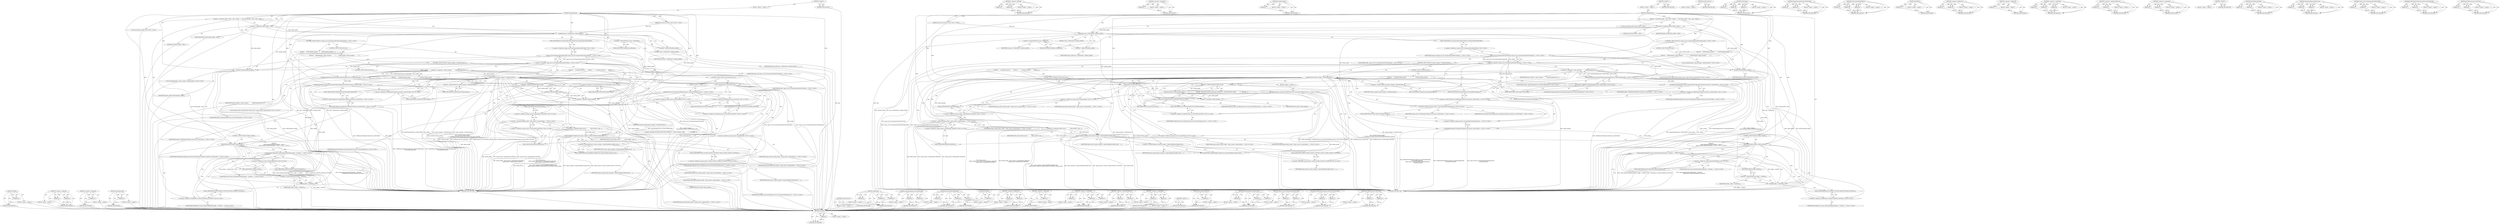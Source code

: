digraph "ProfileSyncService.SyncEvent" {
vulnerable_228 [label=<(METHOD,GetPath)>];
vulnerable_229 [label=<(PARAM,p1)>];
vulnerable_230 [label=<(BLOCK,&lt;empty&gt;,&lt;empty&gt;)>];
vulnerable_231 [label=<(METHOD_RETURN,ANY)>];
vulnerable_208 [label=<(METHOD,&lt;operator&gt;.shiftLeft)>];
vulnerable_209 [label=<(PARAM,p1)>];
vulnerable_210 [label=<(PARAM,p2)>];
vulnerable_211 [label=<(BLOCK,&lt;empty&gt;,&lt;empty&gt;)>];
vulnerable_212 [label=<(METHOD_RETURN,ANY)>];
vulnerable_161 [label=<(METHOD,&lt;operator&gt;.logicalNot)>];
vulnerable_162 [label=<(PARAM,p1)>];
vulnerable_163 [label=<(BLOCK,&lt;empty&gt;,&lt;empty&gt;)>];
vulnerable_164 [label=<(METHOD_RETURN,ANY)>];
vulnerable_184 [label=<(METHOD,IsAuthenticated)>];
vulnerable_185 [label=<(PARAM,p1)>];
vulnerable_186 [label=<(BLOCK,&lt;empty&gt;,&lt;empty&gt;)>];
vulnerable_187 [label=<(METHOD_RETURN,ANY)>];
vulnerable_6 [label=<(METHOD,&lt;global&gt;)<SUB>1</SUB>>];
vulnerable_7 [label=<(BLOCK,&lt;empty&gt;,&lt;empty&gt;)<SUB>1</SUB>>];
vulnerable_8 [label=<(METHOD,HandleSignout)<SUB>1</SUB>>];
vulnerable_9 [label="<(PARAM,const base::ListValue* args)<SUB>1</SUB>>"];
vulnerable_10 [label=<(BLOCK,{
  bool delete_profile = false;
  args-&gt;GetBoo...,{
  bool delete_profile = false;
  args-&gt;GetBoo...)<SUB>1</SUB>>];
vulnerable_11 [label="<(LOCAL,bool delete_profile: bool)<SUB>2</SUB>>"];
vulnerable_12 [label=<(&lt;operator&gt;.assignment,delete_profile = false)<SUB>2</SUB>>];
vulnerable_13 [label=<(IDENTIFIER,delete_profile,delete_profile = false)<SUB>2</SUB>>];
vulnerable_14 [label=<(LITERAL,false,delete_profile = false)<SUB>2</SUB>>];
vulnerable_15 [label=<(GetBoolean,args-&gt;GetBoolean(0, &amp;delete_profile))<SUB>3</SUB>>];
vulnerable_16 [label=<(&lt;operator&gt;.indirectFieldAccess,args-&gt;GetBoolean)<SUB>3</SUB>>];
vulnerable_17 [label=<(IDENTIFIER,args,args-&gt;GetBoolean(0, &amp;delete_profile))<SUB>3</SUB>>];
vulnerable_18 [label=<(FIELD_IDENTIFIER,GetBoolean,GetBoolean)<SUB>3</SUB>>];
vulnerable_19 [label=<(LITERAL,0,args-&gt;GetBoolean(0, &amp;delete_profile))<SUB>3</SUB>>];
vulnerable_20 [label=<(&lt;operator&gt;.addressOf,&amp;delete_profile)<SUB>3</SUB>>];
vulnerable_21 [label=<(IDENTIFIER,delete_profile,args-&gt;GetBoolean(0, &amp;delete_profile))<SUB>3</SUB>>];
vulnerable_22 [label="<(CONTROL_STRUCTURE,IF,if (!signin_util::IsUserSignoutAllowedForProfile(profile_)))<SUB>5</SUB>>"];
vulnerable_23 [label="<(&lt;operator&gt;.logicalNot,!signin_util::IsUserSignoutAllowedForProfile(pr...)<SUB>5</SUB>>"];
vulnerable_24 [label="<(signin_util.IsUserSignoutAllowedForProfile,signin_util::IsUserSignoutAllowedForProfile(pro...)<SUB>5</SUB>>"];
vulnerable_25 [label="<(&lt;operator&gt;.fieldAccess,signin_util::IsUserSignoutAllowedForProfile)<SUB>5</SUB>>"];
vulnerable_26 [label="<(IDENTIFIER,signin_util,signin_util::IsUserSignoutAllowedForProfile(pro...)<SUB>5</SUB>>"];
vulnerable_27 [label=<(FIELD_IDENTIFIER,IsUserSignoutAllowedForProfile,IsUserSignoutAllowedForProfile)<SUB>5</SUB>>];
vulnerable_28 [label="<(IDENTIFIER,profile_,signin_util::IsUserSignoutAllowedForProfile(pro...)<SUB>5</SUB>>"];
vulnerable_29 [label=<(BLOCK,{
    DCHECK(delete_profile);
  },{
    DCHECK(delete_profile);
  })<SUB>5</SUB>>];
vulnerable_30 [label=<(DCHECK,DCHECK(delete_profile))<SUB>6</SUB>>];
vulnerable_31 [label=<(IDENTIFIER,delete_profile,DCHECK(delete_profile))<SUB>6</SUB>>];
vulnerable_32 [label=<(CONTROL_STRUCTURE,ELSE,else)<SUB>7</SUB>>];
vulnerable_33 [label=<(BLOCK,{
    SigninManager* signin_manager =
        S...,{
    SigninManager* signin_manager =
        S...)<SUB>7</SUB>>];
vulnerable_34 [label="<(LOCAL,SigninManager* signin_manager: SigninManager*)<SUB>8</SUB>>"];
vulnerable_35 [label=<(&lt;operator&gt;.assignment,* signin_manager =
        SigninManagerFactory...)<SUB>8</SUB>>];
vulnerable_36 [label=<(IDENTIFIER,signin_manager,* signin_manager =
        SigninManagerFactory...)<SUB>8</SUB>>];
vulnerable_37 [label="<(SigninManagerFactory.GetForProfile,SigninManagerFactory::GetForProfile(profile_))<SUB>9</SUB>>"];
vulnerable_38 [label="<(&lt;operator&gt;.fieldAccess,SigninManagerFactory::GetForProfile)<SUB>9</SUB>>"];
vulnerable_39 [label="<(IDENTIFIER,SigninManagerFactory,SigninManagerFactory::GetForProfile(profile_))<SUB>9</SUB>>"];
vulnerable_40 [label=<(FIELD_IDENTIFIER,GetForProfile,GetForProfile)<SUB>9</SUB>>];
vulnerable_41 [label="<(IDENTIFIER,profile_,SigninManagerFactory::GetForProfile(profile_))<SUB>9</SUB>>"];
vulnerable_42 [label=<(CONTROL_STRUCTURE,IF,if (signin_manager-&gt;IsAuthenticated()))<SUB>10</SUB>>];
vulnerable_43 [label=<(IsAuthenticated,signin_manager-&gt;IsAuthenticated())<SUB>10</SUB>>];
vulnerable_44 [label=<(&lt;operator&gt;.indirectFieldAccess,signin_manager-&gt;IsAuthenticated)<SUB>10</SUB>>];
vulnerable_45 [label=<(IDENTIFIER,signin_manager,signin_manager-&gt;IsAuthenticated())<SUB>10</SUB>>];
vulnerable_46 [label=<(FIELD_IDENTIFIER,IsAuthenticated,IsAuthenticated)<SUB>10</SUB>>];
vulnerable_47 [label=<(BLOCK,{
      if (GetSyncService())
        ProfileSy...,{
      if (GetSyncService())
        ProfileSy...)<SUB>10</SUB>>];
vulnerable_48 [label=<(CONTROL_STRUCTURE,IF,if (GetSyncService()))<SUB>11</SUB>>];
vulnerable_49 [label=<(GetSyncService,GetSyncService())<SUB>11</SUB>>];
vulnerable_50 [label=<(BLOCK,&lt;empty&gt;,&lt;empty&gt;)<SUB>12</SUB>>];
vulnerable_51 [label="<(ProfileSyncService.SyncEvent,ProfileSyncService::SyncEvent(ProfileSyncServic...)<SUB>12</SUB>>"];
vulnerable_52 [label="<(&lt;operator&gt;.fieldAccess,ProfileSyncService::SyncEvent)<SUB>12</SUB>>"];
vulnerable_53 [label="<(IDENTIFIER,ProfileSyncService,ProfileSyncService::SyncEvent(ProfileSyncServic...)<SUB>12</SUB>>"];
vulnerable_54 [label=<(FIELD_IDENTIFIER,SyncEvent,SyncEvent)<SUB>12</SUB>>];
vulnerable_55 [label="<(&lt;operator&gt;.fieldAccess,ProfileSyncService::STOP_FROM_OPTIONS)<SUB>12</SUB>>"];
vulnerable_56 [label="<(IDENTIFIER,ProfileSyncService,ProfileSyncService::SyncEvent(ProfileSyncServic...)<SUB>12</SUB>>"];
vulnerable_57 [label=<(FIELD_IDENTIFIER,STOP_FROM_OPTIONS,STOP_FROM_OPTIONS)<SUB>12</SUB>>];
vulnerable_58 [label="<(LOCAL,signin_metrics.SignoutDelete delete_metric: signin_metrics.SignoutDelete)<SUB>14</SUB>>"];
vulnerable_59 [label=<(&lt;operator&gt;.assignment,delete_metric =
          delete_profile ? sign...)<SUB>14</SUB>>];
vulnerable_60 [label=<(IDENTIFIER,delete_metric,delete_metric =
          delete_profile ? sign...)<SUB>14</SUB>>];
vulnerable_61 [label="<(&lt;operator&gt;.conditional,delete_profile ? signin_metrics::SignoutDelete:...)<SUB>15</SUB>>"];
vulnerable_62 [label="<(IDENTIFIER,delete_profile,delete_profile ? signin_metrics::SignoutDelete:...)<SUB>15</SUB>>"];
vulnerable_63 [label="<(&lt;operator&gt;.fieldAccess,signin_metrics::SignoutDelete::DELETED)<SUB>15</SUB>>"];
vulnerable_64 [label="<(&lt;operator&gt;.fieldAccess,signin_metrics::SignoutDelete)<SUB>15</SUB>>"];
vulnerable_65 [label="<(IDENTIFIER,signin_metrics,delete_profile ? signin_metrics::SignoutDelete:...)<SUB>15</SUB>>"];
vulnerable_66 [label="<(IDENTIFIER,SignoutDelete,delete_profile ? signin_metrics::SignoutDelete:...)<SUB>15</SUB>>"];
vulnerable_67 [label=<(FIELD_IDENTIFIER,DELETED,DELETED)<SUB>15</SUB>>];
vulnerable_68 [label="<(&lt;operator&gt;.fieldAccess,signin_metrics::SignoutDelete::KEEPING)<SUB>16</SUB>>"];
vulnerable_69 [label="<(&lt;operator&gt;.fieldAccess,signin_metrics::SignoutDelete)<SUB>16</SUB>>"];
vulnerable_70 [label="<(IDENTIFIER,signin_metrics,delete_profile ? signin_metrics::SignoutDelete:...)<SUB>16</SUB>>"];
vulnerable_71 [label="<(IDENTIFIER,SignoutDelete,delete_profile ? signin_metrics::SignoutDelete:...)<SUB>16</SUB>>"];
vulnerable_72 [label=<(FIELD_IDENTIFIER,KEEPING,KEEPING)<SUB>16</SUB>>];
vulnerable_73 [label=<(SignOutAndRemoveAllAccounts,signin_manager-&gt;SignOutAndRemoveAllAccounts(
  ...)<SUB>17</SUB>>];
vulnerable_74 [label=<(&lt;operator&gt;.indirectFieldAccess,signin_manager-&gt;SignOutAndRemoveAllAccounts)<SUB>17</SUB>>];
vulnerable_75 [label=<(IDENTIFIER,signin_manager,signin_manager-&gt;SignOutAndRemoveAllAccounts(
  ...)<SUB>17</SUB>>];
vulnerable_76 [label=<(FIELD_IDENTIFIER,SignOutAndRemoveAllAccounts,SignOutAndRemoveAllAccounts)<SUB>17</SUB>>];
vulnerable_77 [label="<(&lt;operator&gt;.fieldAccess,signin_metrics::USER_CLICKED_SIGNOUT_SETTINGS)<SUB>18</SUB>>"];
vulnerable_78 [label=<(IDENTIFIER,signin_metrics,signin_manager-&gt;SignOutAndRemoveAllAccounts(
  ...)<SUB>18</SUB>>];
vulnerable_79 [label=<(FIELD_IDENTIFIER,USER_CLICKED_SIGNOUT_SETTINGS,USER_CLICKED_SIGNOUT_SETTINGS)<SUB>18</SUB>>];
vulnerable_80 [label=<(IDENTIFIER,delete_metric,signin_manager-&gt;SignOutAndRemoveAllAccounts(
  ...)<SUB>18</SUB>>];
vulnerable_81 [label=<(CONTROL_STRUCTURE,ELSE,else)<SUB>19</SUB>>];
vulnerable_82 [label=<(BLOCK,{
       DCHECK(!delete_profile)
           &lt;&lt; ...,{
       DCHECK(!delete_profile)
           &lt;&lt; ...)<SUB>19</SUB>>];
vulnerable_83 [label=<(&lt;operator&gt;.shiftLeft,DCHECK(!delete_profile)
           &lt;&lt; &quot;Deleting...)<SUB>20</SUB>>];
vulnerable_84 [label=<(DCHECK,DCHECK(!delete_profile))<SUB>20</SUB>>];
vulnerable_85 [label=<(&lt;operator&gt;.logicalNot,!delete_profile)<SUB>20</SUB>>];
vulnerable_86 [label=<(IDENTIFIER,delete_profile,!delete_profile)<SUB>20</SUB>>];
vulnerable_87 [label=<(LITERAL,&quot;Deleting the profile should only be offered th...,DCHECK(!delete_profile)
           &lt;&lt; &quot;Deleting...)<SUB>21</SUB>>];
vulnerable_88 [label="<(RevokeAllCredentials,ProfileOAuth2TokenServiceFactory::GetForProfile...)<SUB>22</SUB>>"];
vulnerable_89 [label="<(&lt;operator&gt;.indirectFieldAccess,ProfileOAuth2TokenServiceFactory::GetForProfile...)<SUB>22</SUB>>"];
vulnerable_90 [label="<(ProfileOAuth2TokenServiceFactory.GetForProfile,ProfileOAuth2TokenServiceFactory::GetForProfile...)<SUB>22</SUB>>"];
vulnerable_91 [label="<(&lt;operator&gt;.fieldAccess,ProfileOAuth2TokenServiceFactory::GetForProfile)<SUB>22</SUB>>"];
vulnerable_92 [label="<(IDENTIFIER,ProfileOAuth2TokenServiceFactory,ProfileOAuth2TokenServiceFactory::GetForProfile...)<SUB>22</SUB>>"];
vulnerable_93 [label=<(FIELD_IDENTIFIER,GetForProfile,GetForProfile)<SUB>22</SUB>>];
vulnerable_94 [label="<(IDENTIFIER,profile_,ProfileOAuth2TokenServiceFactory::GetForProfile...)<SUB>22</SUB>>"];
vulnerable_95 [label=<(FIELD_IDENTIFIER,RevokeAllCredentials,RevokeAllCredentials)<SUB>22</SUB>>];
vulnerable_96 [label=<(CONTROL_STRUCTURE,IF,if (delete_profile))<SUB>27</SUB>>];
vulnerable_97 [label=<(IDENTIFIER,delete_profile,if (delete_profile))<SUB>27</SUB>>];
vulnerable_98 [label="<(BLOCK,{
    webui::DeleteProfileAtPath(profile_-&gt;GetP...,{
    webui::DeleteProfileAtPath(profile_-&gt;GetP...)<SUB>27</SUB>>"];
vulnerable_99 [label="<(webui.DeleteProfileAtPath,webui::DeleteProfileAtPath(profile_-&gt;GetPath(),...)<SUB>28</SUB>>"];
vulnerable_100 [label="<(&lt;operator&gt;.fieldAccess,webui::DeleteProfileAtPath)<SUB>28</SUB>>"];
vulnerable_101 [label="<(IDENTIFIER,webui,webui::DeleteProfileAtPath(profile_-&gt;GetPath(),...)<SUB>28</SUB>>"];
vulnerable_102 [label=<(FIELD_IDENTIFIER,DeleteProfileAtPath,DeleteProfileAtPath)<SUB>28</SUB>>];
vulnerable_103 [label=<(GetPath,profile_-&gt;GetPath())<SUB>28</SUB>>];
vulnerable_104 [label=<(&lt;operator&gt;.indirectFieldAccess,profile_-&gt;GetPath)<SUB>28</SUB>>];
vulnerable_105 [label=<(IDENTIFIER,profile_,profile_-&gt;GetPath())<SUB>28</SUB>>];
vulnerable_106 [label=<(FIELD_IDENTIFIER,GetPath,GetPath)<SUB>28</SUB>>];
vulnerable_107 [label="<(&lt;operator&gt;.fieldAccess,ProfileMetrics::DELETE_PROFILE_SETTINGS)<SUB>29</SUB>>"];
vulnerable_108 [label="<(IDENTIFIER,ProfileMetrics,webui::DeleteProfileAtPath(profile_-&gt;GetPath(),...)<SUB>29</SUB>>"];
vulnerable_109 [label=<(FIELD_IDENTIFIER,DELETE_PROFILE_SETTINGS,DELETE_PROFILE_SETTINGS)<SUB>29</SUB>>];
vulnerable_110 [label=<(METHOD_RETURN,void)<SUB>1</SUB>>];
vulnerable_112 [label=<(METHOD_RETURN,ANY)<SUB>1</SUB>>];
vulnerable_188 [label=<(METHOD,GetSyncService)>];
vulnerable_189 [label=<(BLOCK,&lt;empty&gt;,&lt;empty&gt;)>];
vulnerable_190 [label=<(METHOD_RETURN,ANY)>];
vulnerable_146 [label=<(METHOD,GetBoolean)>];
vulnerable_147 [label=<(PARAM,p1)>];
vulnerable_148 [label=<(PARAM,p2)>];
vulnerable_149 [label=<(PARAM,p3)>];
vulnerable_150 [label=<(BLOCK,&lt;empty&gt;,&lt;empty&gt;)>];
vulnerable_151 [label=<(METHOD_RETURN,ANY)>];
vulnerable_179 [label=<(METHOD,SigninManagerFactory.GetForProfile)>];
vulnerable_180 [label=<(PARAM,p1)>];
vulnerable_181 [label=<(PARAM,p2)>];
vulnerable_182 [label=<(BLOCK,&lt;empty&gt;,&lt;empty&gt;)>];
vulnerable_183 [label=<(METHOD_RETURN,ANY)>];
vulnerable_222 [label=<(METHOD,webui.DeleteProfileAtPath)>];
vulnerable_223 [label=<(PARAM,p1)>];
vulnerable_224 [label=<(PARAM,p2)>];
vulnerable_225 [label=<(PARAM,p3)>];
vulnerable_226 [label=<(BLOCK,&lt;empty&gt;,&lt;empty&gt;)>];
vulnerable_227 [label=<(METHOD_RETURN,ANY)>];
vulnerable_175 [label=<(METHOD,DCHECK)>];
vulnerable_176 [label=<(PARAM,p1)>];
vulnerable_177 [label=<(BLOCK,&lt;empty&gt;,&lt;empty&gt;)>];
vulnerable_178 [label=<(METHOD_RETURN,ANY)>];
vulnerable_170 [label=<(METHOD,&lt;operator&gt;.fieldAccess)>];
vulnerable_171 [label=<(PARAM,p1)>];
vulnerable_172 [label=<(PARAM,p2)>];
vulnerable_173 [label=<(BLOCK,&lt;empty&gt;,&lt;empty&gt;)>];
vulnerable_174 [label=<(METHOD_RETURN,ANY)>];
vulnerable_157 [label=<(METHOD,&lt;operator&gt;.addressOf)>];
vulnerable_158 [label=<(PARAM,p1)>];
vulnerable_159 [label=<(BLOCK,&lt;empty&gt;,&lt;empty&gt;)>];
vulnerable_160 [label=<(METHOD_RETURN,ANY)>];
vulnerable_196 [label=<(METHOD,&lt;operator&gt;.conditional)>];
vulnerable_197 [label=<(PARAM,p1)>];
vulnerable_198 [label=<(PARAM,p2)>];
vulnerable_199 [label=<(PARAM,p3)>];
vulnerable_200 [label=<(BLOCK,&lt;empty&gt;,&lt;empty&gt;)>];
vulnerable_201 [label=<(METHOD_RETURN,ANY)>];
vulnerable_152 [label=<(METHOD,&lt;operator&gt;.indirectFieldAccess)>];
vulnerable_153 [label=<(PARAM,p1)>];
vulnerable_154 [label=<(PARAM,p2)>];
vulnerable_155 [label=<(BLOCK,&lt;empty&gt;,&lt;empty&gt;)>];
vulnerable_156 [label=<(METHOD_RETURN,ANY)>];
vulnerable_141 [label=<(METHOD,&lt;operator&gt;.assignment)>];
vulnerable_142 [label=<(PARAM,p1)>];
vulnerable_143 [label=<(PARAM,p2)>];
vulnerable_144 [label=<(BLOCK,&lt;empty&gt;,&lt;empty&gt;)>];
vulnerable_145 [label=<(METHOD_RETURN,ANY)>];
vulnerable_135 [label=<(METHOD,&lt;global&gt;)<SUB>1</SUB>>];
vulnerable_136 [label=<(BLOCK,&lt;empty&gt;,&lt;empty&gt;)>];
vulnerable_137 [label=<(METHOD_RETURN,ANY)>];
vulnerable_213 [label=<(METHOD,RevokeAllCredentials)>];
vulnerable_214 [label=<(PARAM,p1)>];
vulnerable_215 [label=<(BLOCK,&lt;empty&gt;,&lt;empty&gt;)>];
vulnerable_216 [label=<(METHOD_RETURN,ANY)>];
vulnerable_202 [label=<(METHOD,SignOutAndRemoveAllAccounts)>];
vulnerable_203 [label=<(PARAM,p1)>];
vulnerable_204 [label=<(PARAM,p2)>];
vulnerable_205 [label=<(PARAM,p3)>];
vulnerable_206 [label=<(BLOCK,&lt;empty&gt;,&lt;empty&gt;)>];
vulnerable_207 [label=<(METHOD_RETURN,ANY)>];
vulnerable_165 [label=<(METHOD,signin_util.IsUserSignoutAllowedForProfile)>];
vulnerable_166 [label=<(PARAM,p1)>];
vulnerable_167 [label=<(PARAM,p2)>];
vulnerable_168 [label=<(BLOCK,&lt;empty&gt;,&lt;empty&gt;)>];
vulnerable_169 [label=<(METHOD_RETURN,ANY)>];
vulnerable_217 [label=<(METHOD,ProfileOAuth2TokenServiceFactory.GetForProfile)>];
vulnerable_218 [label=<(PARAM,p1)>];
vulnerable_219 [label=<(PARAM,p2)>];
vulnerable_220 [label=<(BLOCK,&lt;empty&gt;,&lt;empty&gt;)>];
vulnerable_221 [label=<(METHOD_RETURN,ANY)>];
vulnerable_191 [label=<(METHOD,ProfileSyncService.SyncEvent)>];
vulnerable_192 [label=<(PARAM,p1)>];
vulnerable_193 [label=<(PARAM,p2)>];
vulnerable_194 [label=<(BLOCK,&lt;empty&gt;,&lt;empty&gt;)>];
vulnerable_195 [label=<(METHOD_RETURN,ANY)>];
fixed_236 [label=<(METHOD,GetPath)>];
fixed_237 [label=<(PARAM,p1)>];
fixed_238 [label=<(BLOCK,&lt;empty&gt;,&lt;empty&gt;)>];
fixed_239 [label=<(METHOD_RETURN,ANY)>];
fixed_215 [label=<(METHOD,&lt;operator&gt;.shiftLeft)>];
fixed_216 [label=<(PARAM,p1)>];
fixed_217 [label=<(PARAM,p2)>];
fixed_218 [label=<(BLOCK,&lt;empty&gt;,&lt;empty&gt;)>];
fixed_219 [label=<(METHOD_RETURN,ANY)>];
fixed_168 [label=<(METHOD,&lt;operator&gt;.logicalNot)>];
fixed_169 [label=<(PARAM,p1)>];
fixed_170 [label=<(BLOCK,&lt;empty&gt;,&lt;empty&gt;)>];
fixed_171 [label=<(METHOD_RETURN,ANY)>];
fixed_191 [label=<(METHOD,IsAuthenticated)>];
fixed_192 [label=<(PARAM,p1)>];
fixed_193 [label=<(BLOCK,&lt;empty&gt;,&lt;empty&gt;)>];
fixed_194 [label=<(METHOD_RETURN,ANY)>];
fixed_6 [label=<(METHOD,&lt;global&gt;)<SUB>1</SUB>>];
fixed_7 [label=<(BLOCK,&lt;empty&gt;,&lt;empty&gt;)<SUB>1</SUB>>];
fixed_8 [label=<(METHOD,HandleSignout)<SUB>1</SUB>>];
fixed_9 [label="<(PARAM,const base::ListValue* args)<SUB>1</SUB>>"];
fixed_10 [label=<(BLOCK,{
  bool delete_profile = false;
  args-&gt;GetBoo...,{
  bool delete_profile = false;
  args-&gt;GetBoo...)<SUB>1</SUB>>];
fixed_11 [label="<(LOCAL,bool delete_profile: bool)<SUB>2</SUB>>"];
fixed_12 [label=<(&lt;operator&gt;.assignment,delete_profile = false)<SUB>2</SUB>>];
fixed_13 [label=<(IDENTIFIER,delete_profile,delete_profile = false)<SUB>2</SUB>>];
fixed_14 [label=<(LITERAL,false,delete_profile = false)<SUB>2</SUB>>];
fixed_15 [label=<(GetBoolean,args-&gt;GetBoolean(0, &amp;delete_profile))<SUB>3</SUB>>];
fixed_16 [label=<(&lt;operator&gt;.indirectFieldAccess,args-&gt;GetBoolean)<SUB>3</SUB>>];
fixed_17 [label=<(IDENTIFIER,args,args-&gt;GetBoolean(0, &amp;delete_profile))<SUB>3</SUB>>];
fixed_18 [label=<(FIELD_IDENTIFIER,GetBoolean,GetBoolean)<SUB>3</SUB>>];
fixed_19 [label=<(LITERAL,0,args-&gt;GetBoolean(0, &amp;delete_profile))<SUB>3</SUB>>];
fixed_20 [label=<(&lt;operator&gt;.addressOf,&amp;delete_profile)<SUB>3</SUB>>];
fixed_21 [label=<(IDENTIFIER,delete_profile,args-&gt;GetBoolean(0, &amp;delete_profile))<SUB>3</SUB>>];
fixed_22 [label="<(CONTROL_STRUCTURE,IF,if (!signin_util::IsUserSignoutAllowedForProfile(profile_)))<SUB>5</SUB>>"];
fixed_23 [label="<(&lt;operator&gt;.logicalNot,!signin_util::IsUserSignoutAllowedForProfile(pr...)<SUB>5</SUB>>"];
fixed_24 [label="<(signin_util.IsUserSignoutAllowedForProfile,signin_util::IsUserSignoutAllowedForProfile(pro...)<SUB>5</SUB>>"];
fixed_25 [label="<(&lt;operator&gt;.fieldAccess,signin_util::IsUserSignoutAllowedForProfile)<SUB>5</SUB>>"];
fixed_26 [label="<(IDENTIFIER,signin_util,signin_util::IsUserSignoutAllowedForProfile(pro...)<SUB>5</SUB>>"];
fixed_27 [label=<(FIELD_IDENTIFIER,IsUserSignoutAllowedForProfile,IsUserSignoutAllowedForProfile)<SUB>5</SUB>>];
fixed_28 [label="<(IDENTIFIER,profile_,signin_util::IsUserSignoutAllowedForProfile(pro...)<SUB>5</SUB>>"];
fixed_29 [label=<(BLOCK,{
    DCHECK(delete_profile);
  },{
    DCHECK(delete_profile);
  })<SUB>5</SUB>>];
fixed_30 [label=<(DCHECK,DCHECK(delete_profile))<SUB>6</SUB>>];
fixed_31 [label=<(IDENTIFIER,delete_profile,DCHECK(delete_profile))<SUB>6</SUB>>];
fixed_32 [label=<(CONTROL_STRUCTURE,ELSE,else)<SUB>7</SUB>>];
fixed_33 [label=<(BLOCK,{
    SigninManager* signin_manager =
        S...,{
    SigninManager* signin_manager =
        S...)<SUB>7</SUB>>];
fixed_34 [label="<(LOCAL,SigninManager* signin_manager: SigninManager*)<SUB>8</SUB>>"];
fixed_35 [label=<(&lt;operator&gt;.assignment,* signin_manager =
        SigninManagerFactory...)<SUB>8</SUB>>];
fixed_36 [label=<(IDENTIFIER,signin_manager,* signin_manager =
        SigninManagerFactory...)<SUB>8</SUB>>];
fixed_37 [label="<(SigninManagerFactory.GetForProfile,SigninManagerFactory::GetForProfile(profile_))<SUB>9</SUB>>"];
fixed_38 [label="<(&lt;operator&gt;.fieldAccess,SigninManagerFactory::GetForProfile)<SUB>9</SUB>>"];
fixed_39 [label="<(IDENTIFIER,SigninManagerFactory,SigninManagerFactory::GetForProfile(profile_))<SUB>9</SUB>>"];
fixed_40 [label=<(FIELD_IDENTIFIER,GetForProfile,GetForProfile)<SUB>9</SUB>>];
fixed_41 [label="<(IDENTIFIER,profile_,SigninManagerFactory::GetForProfile(profile_))<SUB>9</SUB>>"];
fixed_42 [label=<(CONTROL_STRUCTURE,IF,if (signin_manager-&gt;IsAuthenticated()))<SUB>10</SUB>>];
fixed_43 [label=<(IsAuthenticated,signin_manager-&gt;IsAuthenticated())<SUB>10</SUB>>];
fixed_44 [label=<(&lt;operator&gt;.indirectFieldAccess,signin_manager-&gt;IsAuthenticated)<SUB>10</SUB>>];
fixed_45 [label=<(IDENTIFIER,signin_manager,signin_manager-&gt;IsAuthenticated())<SUB>10</SUB>>];
fixed_46 [label=<(FIELD_IDENTIFIER,IsAuthenticated,IsAuthenticated)<SUB>10</SUB>>];
fixed_47 [label=<(BLOCK,{
      if (GetSyncService())
        ProfileSy...,{
      if (GetSyncService())
        ProfileSy...)<SUB>10</SUB>>];
fixed_48 [label=<(CONTROL_STRUCTURE,IF,if (GetSyncService()))<SUB>11</SUB>>];
fixed_49 [label=<(GetSyncService,GetSyncService())<SUB>11</SUB>>];
fixed_50 [label=<(BLOCK,&lt;empty&gt;,&lt;empty&gt;)<SUB>12</SUB>>];
fixed_51 [label="<(ProfileSyncService.SyncEvent,ProfileSyncService::SyncEvent(ProfileSyncServic...)<SUB>12</SUB>>"];
fixed_52 [label="<(&lt;operator&gt;.fieldAccess,ProfileSyncService::SyncEvent)<SUB>12</SUB>>"];
fixed_53 [label="<(IDENTIFIER,ProfileSyncService,ProfileSyncService::SyncEvent(ProfileSyncServic...)<SUB>12</SUB>>"];
fixed_54 [label=<(FIELD_IDENTIFIER,SyncEvent,SyncEvent)<SUB>12</SUB>>];
fixed_55 [label="<(&lt;operator&gt;.fieldAccess,ProfileSyncService::STOP_FROM_OPTIONS)<SUB>12</SUB>>"];
fixed_56 [label="<(IDENTIFIER,ProfileSyncService,ProfileSyncService::SyncEvent(ProfileSyncServic...)<SUB>12</SUB>>"];
fixed_57 [label=<(FIELD_IDENTIFIER,STOP_FROM_OPTIONS,STOP_FROM_OPTIONS)<SUB>12</SUB>>];
fixed_58 [label="<(LOCAL,signin_metrics.SignoutDelete delete_metric: signin_metrics.SignoutDelete)<SUB>14</SUB>>"];
fixed_59 [label=<(&lt;operator&gt;.assignment,delete_metric =
          delete_profile ? sign...)<SUB>14</SUB>>];
fixed_60 [label=<(IDENTIFIER,delete_metric,delete_metric =
          delete_profile ? sign...)<SUB>14</SUB>>];
fixed_61 [label="<(&lt;operator&gt;.conditional,delete_profile ? signin_metrics::SignoutDelete:...)<SUB>15</SUB>>"];
fixed_62 [label="<(IDENTIFIER,delete_profile,delete_profile ? signin_metrics::SignoutDelete:...)<SUB>15</SUB>>"];
fixed_63 [label="<(&lt;operator&gt;.fieldAccess,signin_metrics::SignoutDelete::DELETED)<SUB>15</SUB>>"];
fixed_64 [label="<(&lt;operator&gt;.fieldAccess,signin_metrics::SignoutDelete)<SUB>15</SUB>>"];
fixed_65 [label="<(IDENTIFIER,signin_metrics,delete_profile ? signin_metrics::SignoutDelete:...)<SUB>15</SUB>>"];
fixed_66 [label="<(IDENTIFIER,SignoutDelete,delete_profile ? signin_metrics::SignoutDelete:...)<SUB>15</SUB>>"];
fixed_67 [label=<(FIELD_IDENTIFIER,DELETED,DELETED)<SUB>15</SUB>>];
fixed_68 [label="<(&lt;operator&gt;.fieldAccess,signin_metrics::SignoutDelete::KEEPING)<SUB>16</SUB>>"];
fixed_69 [label="<(&lt;operator&gt;.fieldAccess,signin_metrics::SignoutDelete)<SUB>16</SUB>>"];
fixed_70 [label="<(IDENTIFIER,signin_metrics,delete_profile ? signin_metrics::SignoutDelete:...)<SUB>16</SUB>>"];
fixed_71 [label="<(IDENTIFIER,SignoutDelete,delete_profile ? signin_metrics::SignoutDelete:...)<SUB>16</SUB>>"];
fixed_72 [label=<(FIELD_IDENTIFIER,KEEPING,KEEPING)<SUB>16</SUB>>];
fixed_73 [label=<(SignOutAndRemoveAllAccounts,signin_manager-&gt;SignOutAndRemoveAllAccounts(
  ...)<SUB>17</SUB>>];
fixed_74 [label=<(&lt;operator&gt;.indirectFieldAccess,signin_manager-&gt;SignOutAndRemoveAllAccounts)<SUB>17</SUB>>];
fixed_75 [label=<(IDENTIFIER,signin_manager,signin_manager-&gt;SignOutAndRemoveAllAccounts(
  ...)<SUB>17</SUB>>];
fixed_76 [label=<(FIELD_IDENTIFIER,SignOutAndRemoveAllAccounts,SignOutAndRemoveAllAccounts)<SUB>17</SUB>>];
fixed_77 [label="<(&lt;operator&gt;.fieldAccess,signin_metrics::USER_CLICKED_SIGNOUT_SETTINGS)<SUB>18</SUB>>"];
fixed_78 [label=<(IDENTIFIER,signin_metrics,signin_manager-&gt;SignOutAndRemoveAllAccounts(
  ...)<SUB>18</SUB>>];
fixed_79 [label=<(FIELD_IDENTIFIER,USER_CLICKED_SIGNOUT_SETTINGS,USER_CLICKED_SIGNOUT_SETTINGS)<SUB>18</SUB>>];
fixed_80 [label=<(IDENTIFIER,delete_metric,signin_manager-&gt;SignOutAndRemoveAllAccounts(
  ...)<SUB>18</SUB>>];
fixed_81 [label=<(CONTROL_STRUCTURE,ELSE,else)<SUB>19</SUB>>];
fixed_82 [label=<(BLOCK,{
       DCHECK(!delete_profile)
           &lt;&lt; ...,{
       DCHECK(!delete_profile)
           &lt;&lt; ...)<SUB>19</SUB>>];
fixed_83 [label=<(&lt;operator&gt;.shiftLeft,DCHECK(!delete_profile)
           &lt;&lt; &quot;Deleting...)<SUB>20</SUB>>];
fixed_84 [label=<(DCHECK,DCHECK(!delete_profile))<SUB>20</SUB>>];
fixed_85 [label=<(&lt;operator&gt;.logicalNot,!delete_profile)<SUB>20</SUB>>];
fixed_86 [label=<(IDENTIFIER,delete_profile,!delete_profile)<SUB>20</SUB>>];
fixed_87 [label=<(LITERAL,&quot;Deleting the profile should only be offered th...,DCHECK(!delete_profile)
           &lt;&lt; &quot;Deleting...)<SUB>21</SUB>>];
fixed_88 [label="<(RevokeAllCredentials,ProfileOAuth2TokenServiceFactory::GetForProfile...)<SUB>22</SUB>>"];
fixed_89 [label="<(&lt;operator&gt;.indirectFieldAccess,ProfileOAuth2TokenServiceFactory::GetForProfile...)<SUB>22</SUB>>"];
fixed_90 [label="<(ProfileOAuth2TokenServiceFactory.GetForProfile,ProfileOAuth2TokenServiceFactory::GetForProfile...)<SUB>22</SUB>>"];
fixed_91 [label="<(&lt;operator&gt;.fieldAccess,ProfileOAuth2TokenServiceFactory::GetForProfile)<SUB>22</SUB>>"];
fixed_92 [label="<(IDENTIFIER,ProfileOAuth2TokenServiceFactory,ProfileOAuth2TokenServiceFactory::GetForProfile...)<SUB>22</SUB>>"];
fixed_93 [label=<(FIELD_IDENTIFIER,GetForProfile,GetForProfile)<SUB>22</SUB>>];
fixed_94 [label="<(IDENTIFIER,profile_,ProfileOAuth2TokenServiceFactory::GetForProfile...)<SUB>22</SUB>>"];
fixed_95 [label=<(FIELD_IDENTIFIER,RevokeAllCredentials,RevokeAllCredentials)<SUB>22</SUB>>];
fixed_96 [label="<(&lt;operator&gt;.fieldAccess,signin_metrics::SourceForRefreshTokenOperation:...)<SUB>24</SUB>>"];
fixed_97 [label="<(&lt;operator&gt;.fieldAccess,signin_metrics::SourceForRefreshTokenOperation)<SUB>24</SUB>>"];
fixed_98 [label="<(IDENTIFIER,signin_metrics,ProfileOAuth2TokenServiceFactory::GetForProfile...)<SUB>24</SUB>>"];
fixed_99 [label="<(IDENTIFIER,SourceForRefreshTokenOperation,ProfileOAuth2TokenServiceFactory::GetForProfile...)<SUB>24</SUB>>"];
fixed_100 [label=<(FIELD_IDENTIFIER,kSettings_Signout,kSettings_Signout)<SUB>25</SUB>>];
fixed_101 [label=<(CONTROL_STRUCTURE,IF,if (delete_profile))<SUB>29</SUB>>];
fixed_102 [label=<(IDENTIFIER,delete_profile,if (delete_profile))<SUB>29</SUB>>];
fixed_103 [label="<(BLOCK,{
    webui::DeleteProfileAtPath(profile_-&gt;GetP...,{
    webui::DeleteProfileAtPath(profile_-&gt;GetP...)<SUB>29</SUB>>"];
fixed_104 [label="<(webui.DeleteProfileAtPath,webui::DeleteProfileAtPath(profile_-&gt;GetPath(),...)<SUB>30</SUB>>"];
fixed_105 [label="<(&lt;operator&gt;.fieldAccess,webui::DeleteProfileAtPath)<SUB>30</SUB>>"];
fixed_106 [label="<(IDENTIFIER,webui,webui::DeleteProfileAtPath(profile_-&gt;GetPath(),...)<SUB>30</SUB>>"];
fixed_107 [label=<(FIELD_IDENTIFIER,DeleteProfileAtPath,DeleteProfileAtPath)<SUB>30</SUB>>];
fixed_108 [label=<(GetPath,profile_-&gt;GetPath())<SUB>30</SUB>>];
fixed_109 [label=<(&lt;operator&gt;.indirectFieldAccess,profile_-&gt;GetPath)<SUB>30</SUB>>];
fixed_110 [label=<(IDENTIFIER,profile_,profile_-&gt;GetPath())<SUB>30</SUB>>];
fixed_111 [label=<(FIELD_IDENTIFIER,GetPath,GetPath)<SUB>30</SUB>>];
fixed_112 [label="<(&lt;operator&gt;.fieldAccess,ProfileMetrics::DELETE_PROFILE_SETTINGS)<SUB>31</SUB>>"];
fixed_113 [label="<(IDENTIFIER,ProfileMetrics,webui::DeleteProfileAtPath(profile_-&gt;GetPath(),...)<SUB>31</SUB>>"];
fixed_114 [label=<(FIELD_IDENTIFIER,DELETE_PROFILE_SETTINGS,DELETE_PROFILE_SETTINGS)<SUB>31</SUB>>];
fixed_115 [label=<(METHOD_RETURN,void)<SUB>1</SUB>>];
fixed_117 [label=<(METHOD_RETURN,ANY)<SUB>1</SUB>>];
fixed_195 [label=<(METHOD,GetSyncService)>];
fixed_196 [label=<(BLOCK,&lt;empty&gt;,&lt;empty&gt;)>];
fixed_197 [label=<(METHOD_RETURN,ANY)>];
fixed_153 [label=<(METHOD,GetBoolean)>];
fixed_154 [label=<(PARAM,p1)>];
fixed_155 [label=<(PARAM,p2)>];
fixed_156 [label=<(PARAM,p3)>];
fixed_157 [label=<(BLOCK,&lt;empty&gt;,&lt;empty&gt;)>];
fixed_158 [label=<(METHOD_RETURN,ANY)>];
fixed_186 [label=<(METHOD,SigninManagerFactory.GetForProfile)>];
fixed_187 [label=<(PARAM,p1)>];
fixed_188 [label=<(PARAM,p2)>];
fixed_189 [label=<(BLOCK,&lt;empty&gt;,&lt;empty&gt;)>];
fixed_190 [label=<(METHOD_RETURN,ANY)>];
fixed_230 [label=<(METHOD,webui.DeleteProfileAtPath)>];
fixed_231 [label=<(PARAM,p1)>];
fixed_232 [label=<(PARAM,p2)>];
fixed_233 [label=<(PARAM,p3)>];
fixed_234 [label=<(BLOCK,&lt;empty&gt;,&lt;empty&gt;)>];
fixed_235 [label=<(METHOD_RETURN,ANY)>];
fixed_182 [label=<(METHOD,DCHECK)>];
fixed_183 [label=<(PARAM,p1)>];
fixed_184 [label=<(BLOCK,&lt;empty&gt;,&lt;empty&gt;)>];
fixed_185 [label=<(METHOD_RETURN,ANY)>];
fixed_177 [label=<(METHOD,&lt;operator&gt;.fieldAccess)>];
fixed_178 [label=<(PARAM,p1)>];
fixed_179 [label=<(PARAM,p2)>];
fixed_180 [label=<(BLOCK,&lt;empty&gt;,&lt;empty&gt;)>];
fixed_181 [label=<(METHOD_RETURN,ANY)>];
fixed_164 [label=<(METHOD,&lt;operator&gt;.addressOf)>];
fixed_165 [label=<(PARAM,p1)>];
fixed_166 [label=<(BLOCK,&lt;empty&gt;,&lt;empty&gt;)>];
fixed_167 [label=<(METHOD_RETURN,ANY)>];
fixed_203 [label=<(METHOD,&lt;operator&gt;.conditional)>];
fixed_204 [label=<(PARAM,p1)>];
fixed_205 [label=<(PARAM,p2)>];
fixed_206 [label=<(PARAM,p3)>];
fixed_207 [label=<(BLOCK,&lt;empty&gt;,&lt;empty&gt;)>];
fixed_208 [label=<(METHOD_RETURN,ANY)>];
fixed_159 [label=<(METHOD,&lt;operator&gt;.indirectFieldAccess)>];
fixed_160 [label=<(PARAM,p1)>];
fixed_161 [label=<(PARAM,p2)>];
fixed_162 [label=<(BLOCK,&lt;empty&gt;,&lt;empty&gt;)>];
fixed_163 [label=<(METHOD_RETURN,ANY)>];
fixed_148 [label=<(METHOD,&lt;operator&gt;.assignment)>];
fixed_149 [label=<(PARAM,p1)>];
fixed_150 [label=<(PARAM,p2)>];
fixed_151 [label=<(BLOCK,&lt;empty&gt;,&lt;empty&gt;)>];
fixed_152 [label=<(METHOD_RETURN,ANY)>];
fixed_142 [label=<(METHOD,&lt;global&gt;)<SUB>1</SUB>>];
fixed_143 [label=<(BLOCK,&lt;empty&gt;,&lt;empty&gt;)>];
fixed_144 [label=<(METHOD_RETURN,ANY)>];
fixed_220 [label=<(METHOD,RevokeAllCredentials)>];
fixed_221 [label=<(PARAM,p1)>];
fixed_222 [label=<(PARAM,p2)>];
fixed_223 [label=<(BLOCK,&lt;empty&gt;,&lt;empty&gt;)>];
fixed_224 [label=<(METHOD_RETURN,ANY)>];
fixed_209 [label=<(METHOD,SignOutAndRemoveAllAccounts)>];
fixed_210 [label=<(PARAM,p1)>];
fixed_211 [label=<(PARAM,p2)>];
fixed_212 [label=<(PARAM,p3)>];
fixed_213 [label=<(BLOCK,&lt;empty&gt;,&lt;empty&gt;)>];
fixed_214 [label=<(METHOD_RETURN,ANY)>];
fixed_172 [label=<(METHOD,signin_util.IsUserSignoutAllowedForProfile)>];
fixed_173 [label=<(PARAM,p1)>];
fixed_174 [label=<(PARAM,p2)>];
fixed_175 [label=<(BLOCK,&lt;empty&gt;,&lt;empty&gt;)>];
fixed_176 [label=<(METHOD_RETURN,ANY)>];
fixed_225 [label=<(METHOD,ProfileOAuth2TokenServiceFactory.GetForProfile)>];
fixed_226 [label=<(PARAM,p1)>];
fixed_227 [label=<(PARAM,p2)>];
fixed_228 [label=<(BLOCK,&lt;empty&gt;,&lt;empty&gt;)>];
fixed_229 [label=<(METHOD_RETURN,ANY)>];
fixed_198 [label=<(METHOD,ProfileSyncService.SyncEvent)>];
fixed_199 [label=<(PARAM,p1)>];
fixed_200 [label=<(PARAM,p2)>];
fixed_201 [label=<(BLOCK,&lt;empty&gt;,&lt;empty&gt;)>];
fixed_202 [label=<(METHOD_RETURN,ANY)>];
vulnerable_228 -> vulnerable_229  [key=0, label="AST: "];
vulnerable_228 -> vulnerable_229  [key=1, label="DDG: "];
vulnerable_228 -> vulnerable_230  [key=0, label="AST: "];
vulnerable_228 -> vulnerable_231  [key=0, label="AST: "];
vulnerable_228 -> vulnerable_231  [key=1, label="CFG: "];
vulnerable_229 -> vulnerable_231  [key=0, label="DDG: p1"];
vulnerable_230 -> fixed_236  [key=0];
vulnerable_231 -> fixed_236  [key=0];
vulnerable_208 -> vulnerable_209  [key=0, label="AST: "];
vulnerable_208 -> vulnerable_209  [key=1, label="DDG: "];
vulnerable_208 -> vulnerable_211  [key=0, label="AST: "];
vulnerable_208 -> vulnerable_210  [key=0, label="AST: "];
vulnerable_208 -> vulnerable_210  [key=1, label="DDG: "];
vulnerable_208 -> vulnerable_212  [key=0, label="AST: "];
vulnerable_208 -> vulnerable_212  [key=1, label="CFG: "];
vulnerable_209 -> vulnerable_212  [key=0, label="DDG: p1"];
vulnerable_210 -> vulnerable_212  [key=0, label="DDG: p2"];
vulnerable_211 -> fixed_236  [key=0];
vulnerable_212 -> fixed_236  [key=0];
vulnerable_161 -> vulnerable_162  [key=0, label="AST: "];
vulnerable_161 -> vulnerable_162  [key=1, label="DDG: "];
vulnerable_161 -> vulnerable_163  [key=0, label="AST: "];
vulnerable_161 -> vulnerable_164  [key=0, label="AST: "];
vulnerable_161 -> vulnerable_164  [key=1, label="CFG: "];
vulnerable_162 -> vulnerable_164  [key=0, label="DDG: p1"];
vulnerable_163 -> fixed_236  [key=0];
vulnerable_164 -> fixed_236  [key=0];
vulnerable_184 -> vulnerable_185  [key=0, label="AST: "];
vulnerable_184 -> vulnerable_185  [key=1, label="DDG: "];
vulnerable_184 -> vulnerable_186  [key=0, label="AST: "];
vulnerable_184 -> vulnerable_187  [key=0, label="AST: "];
vulnerable_184 -> vulnerable_187  [key=1, label="CFG: "];
vulnerable_185 -> vulnerable_187  [key=0, label="DDG: p1"];
vulnerable_186 -> fixed_236  [key=0];
vulnerable_187 -> fixed_236  [key=0];
vulnerable_6 -> vulnerable_7  [key=0, label="AST: "];
vulnerable_6 -> vulnerable_112  [key=0, label="AST: "];
vulnerable_6 -> vulnerable_112  [key=1, label="CFG: "];
vulnerable_7 -> vulnerable_8  [key=0, label="AST: "];
vulnerable_8 -> vulnerable_9  [key=0, label="AST: "];
vulnerable_8 -> vulnerable_9  [key=1, label="DDG: "];
vulnerable_8 -> vulnerable_10  [key=0, label="AST: "];
vulnerable_8 -> vulnerable_110  [key=0, label="AST: "];
vulnerable_8 -> vulnerable_12  [key=0, label="CFG: "];
vulnerable_8 -> vulnerable_12  [key=1, label="DDG: "];
vulnerable_8 -> vulnerable_15  [key=0, label="DDG: "];
vulnerable_8 -> vulnerable_97  [key=0, label="DDG: "];
vulnerable_8 -> vulnerable_24  [key=0, label="DDG: "];
vulnerable_8 -> vulnerable_30  [key=0, label="DDG: "];
vulnerable_8 -> vulnerable_37  [key=0, label="DDG: "];
vulnerable_8 -> vulnerable_49  [key=0, label="DDG: "];
vulnerable_8 -> vulnerable_73  [key=0, label="DDG: "];
vulnerable_8 -> vulnerable_83  [key=0, label="DDG: "];
vulnerable_8 -> vulnerable_85  [key=0, label="DDG: "];
vulnerable_8 -> vulnerable_90  [key=0, label="DDG: "];
vulnerable_9 -> vulnerable_110  [key=0, label="DDG: args"];
vulnerable_9 -> vulnerable_15  [key=0, label="DDG: args"];
vulnerable_10 -> vulnerable_11  [key=0, label="AST: "];
vulnerable_10 -> vulnerable_12  [key=0, label="AST: "];
vulnerable_10 -> vulnerable_15  [key=0, label="AST: "];
vulnerable_10 -> vulnerable_22  [key=0, label="AST: "];
vulnerable_10 -> vulnerable_96  [key=0, label="AST: "];
vulnerable_11 -> fixed_236  [key=0];
vulnerable_12 -> vulnerable_13  [key=0, label="AST: "];
vulnerable_12 -> vulnerable_14  [key=0, label="AST: "];
vulnerable_12 -> vulnerable_18  [key=0, label="CFG: "];
vulnerable_12 -> vulnerable_110  [key=0, label="DDG: delete_profile = false"];
vulnerable_12 -> vulnerable_15  [key=0, label="DDG: delete_profile"];
vulnerable_12 -> vulnerable_30  [key=0, label="DDG: delete_profile"];
vulnerable_12 -> vulnerable_85  [key=0, label="DDG: delete_profile"];
vulnerable_13 -> fixed_236  [key=0];
vulnerable_14 -> fixed_236  [key=0];
vulnerable_15 -> vulnerable_16  [key=0, label="AST: "];
vulnerable_15 -> vulnerable_19  [key=0, label="AST: "];
vulnerable_15 -> vulnerable_20  [key=0, label="AST: "];
vulnerable_15 -> vulnerable_27  [key=0, label="CFG: "];
vulnerable_15 -> vulnerable_110  [key=0, label="DDG: args-&gt;GetBoolean"];
vulnerable_15 -> vulnerable_110  [key=1, label="DDG: &amp;delete_profile"];
vulnerable_15 -> vulnerable_110  [key=2, label="DDG: args-&gt;GetBoolean(0, &amp;delete_profile)"];
vulnerable_15 -> vulnerable_30  [key=0, label="DDG: &amp;delete_profile"];
vulnerable_15 -> vulnerable_85  [key=0, label="DDG: &amp;delete_profile"];
vulnerable_16 -> vulnerable_17  [key=0, label="AST: "];
vulnerable_16 -> vulnerable_18  [key=0, label="AST: "];
vulnerable_16 -> vulnerable_20  [key=0, label="CFG: "];
vulnerable_17 -> fixed_236  [key=0];
vulnerable_18 -> vulnerable_16  [key=0, label="CFG: "];
vulnerable_19 -> fixed_236  [key=0];
vulnerable_20 -> vulnerable_21  [key=0, label="AST: "];
vulnerable_20 -> vulnerable_15  [key=0, label="CFG: "];
vulnerable_21 -> fixed_236  [key=0];
vulnerable_22 -> vulnerable_23  [key=0, label="AST: "];
vulnerable_22 -> vulnerable_29  [key=0, label="AST: "];
vulnerable_22 -> vulnerable_32  [key=0, label="AST: "];
vulnerable_23 -> vulnerable_24  [key=0, label="AST: "];
vulnerable_23 -> vulnerable_30  [key=0, label="CFG: "];
vulnerable_23 -> vulnerable_30  [key=1, label="CDG: "];
vulnerable_23 -> vulnerable_40  [key=0, label="CFG: "];
vulnerable_23 -> vulnerable_40  [key=1, label="CDG: "];
vulnerable_23 -> vulnerable_110  [key=0, label="DDG: signin_util::IsUserSignoutAllowedForProfile(profile_)"];
vulnerable_23 -> vulnerable_110  [key=1, label="DDG: !signin_util::IsUserSignoutAllowedForProfile(profile_)"];
vulnerable_23 -> vulnerable_37  [key=0, label="CDG: "];
vulnerable_23 -> vulnerable_46  [key=0, label="CDG: "];
vulnerable_23 -> vulnerable_38  [key=0, label="CDG: "];
vulnerable_23 -> vulnerable_44  [key=0, label="CDG: "];
vulnerable_23 -> vulnerable_35  [key=0, label="CDG: "];
vulnerable_23 -> vulnerable_43  [key=0, label="CDG: "];
vulnerable_24 -> vulnerable_25  [key=0, label="AST: "];
vulnerable_24 -> vulnerable_28  [key=0, label="AST: "];
vulnerable_24 -> vulnerable_23  [key=0, label="CFG: "];
vulnerable_24 -> vulnerable_23  [key=1, label="DDG: signin_util::IsUserSignoutAllowedForProfile"];
vulnerable_24 -> vulnerable_23  [key=2, label="DDG: profile_"];
vulnerable_24 -> vulnerable_110  [key=0, label="DDG: signin_util::IsUserSignoutAllowedForProfile"];
vulnerable_24 -> vulnerable_110  [key=1, label="DDG: profile_"];
vulnerable_24 -> vulnerable_103  [key=0, label="DDG: profile_"];
vulnerable_24 -> vulnerable_37  [key=0, label="DDG: profile_"];
vulnerable_25 -> vulnerable_26  [key=0, label="AST: "];
vulnerable_25 -> vulnerable_27  [key=0, label="AST: "];
vulnerable_25 -> vulnerable_24  [key=0, label="CFG: "];
vulnerable_26 -> fixed_236  [key=0];
vulnerable_27 -> vulnerable_25  [key=0, label="CFG: "];
vulnerable_28 -> fixed_236  [key=0];
vulnerable_29 -> vulnerable_30  [key=0, label="AST: "];
vulnerable_30 -> vulnerable_31  [key=0, label="AST: "];
vulnerable_30 -> vulnerable_97  [key=0, label="CFG: "];
vulnerable_30 -> vulnerable_110  [key=0, label="DDG: delete_profile"];
vulnerable_30 -> vulnerable_110  [key=1, label="DDG: DCHECK(delete_profile)"];
vulnerable_31 -> fixed_236  [key=0];
vulnerable_32 -> vulnerable_33  [key=0, label="AST: "];
vulnerable_33 -> vulnerable_34  [key=0, label="AST: "];
vulnerable_33 -> vulnerable_35  [key=0, label="AST: "];
vulnerable_33 -> vulnerable_42  [key=0, label="AST: "];
vulnerable_34 -> fixed_236  [key=0];
vulnerable_35 -> vulnerable_36  [key=0, label="AST: "];
vulnerable_35 -> vulnerable_37  [key=0, label="AST: "];
vulnerable_35 -> vulnerable_46  [key=0, label="CFG: "];
vulnerable_35 -> vulnerable_110  [key=0, label="DDG: signin_manager"];
vulnerable_35 -> vulnerable_110  [key=1, label="DDG: SigninManagerFactory::GetForProfile(profile_)"];
vulnerable_35 -> vulnerable_110  [key=2, label="DDG: * signin_manager =
        SigninManagerFactory::GetForProfile(profile_)"];
vulnerable_35 -> vulnerable_43  [key=0, label="DDG: signin_manager"];
vulnerable_35 -> vulnerable_73  [key=0, label="DDG: signin_manager"];
vulnerable_36 -> fixed_236  [key=0];
vulnerable_37 -> vulnerable_38  [key=0, label="AST: "];
vulnerable_37 -> vulnerable_41  [key=0, label="AST: "];
vulnerable_37 -> vulnerable_35  [key=0, label="CFG: "];
vulnerable_37 -> vulnerable_35  [key=1, label="DDG: SigninManagerFactory::GetForProfile"];
vulnerable_37 -> vulnerable_35  [key=2, label="DDG: profile_"];
vulnerable_37 -> vulnerable_110  [key=0, label="DDG: SigninManagerFactory::GetForProfile"];
vulnerable_37 -> vulnerable_110  [key=1, label="DDG: profile_"];
vulnerable_37 -> vulnerable_103  [key=0, label="DDG: profile_"];
vulnerable_37 -> vulnerable_90  [key=0, label="DDG: profile_"];
vulnerable_38 -> vulnerable_39  [key=0, label="AST: "];
vulnerable_38 -> vulnerable_40  [key=0, label="AST: "];
vulnerable_38 -> vulnerable_37  [key=0, label="CFG: "];
vulnerable_39 -> fixed_236  [key=0];
vulnerable_40 -> vulnerable_38  [key=0, label="CFG: "];
vulnerable_41 -> fixed_236  [key=0];
vulnerable_42 -> vulnerable_43  [key=0, label="AST: "];
vulnerable_42 -> vulnerable_47  [key=0, label="AST: "];
vulnerable_42 -> vulnerable_81  [key=0, label="AST: "];
vulnerable_43 -> vulnerable_44  [key=0, label="AST: "];
vulnerable_43 -> vulnerable_49  [key=0, label="CFG: "];
vulnerable_43 -> vulnerable_49  [key=1, label="CDG: "];
vulnerable_43 -> vulnerable_85  [key=0, label="CFG: "];
vulnerable_43 -> vulnerable_85  [key=1, label="CDG: "];
vulnerable_43 -> vulnerable_110  [key=0, label="DDG: signin_manager-&gt;IsAuthenticated"];
vulnerable_43 -> vulnerable_110  [key=1, label="DDG: signin_manager-&gt;IsAuthenticated()"];
vulnerable_43 -> vulnerable_73  [key=0, label="CDG: "];
vulnerable_43 -> vulnerable_77  [key=0, label="CDG: "];
vulnerable_43 -> vulnerable_89  [key=0, label="CDG: "];
vulnerable_43 -> vulnerable_84  [key=0, label="CDG: "];
vulnerable_43 -> vulnerable_74  [key=0, label="CDG: "];
vulnerable_43 -> vulnerable_95  [key=0, label="CDG: "];
vulnerable_43 -> vulnerable_76  [key=0, label="CDG: "];
vulnerable_43 -> vulnerable_59  [key=0, label="CDG: "];
vulnerable_43 -> vulnerable_91  [key=0, label="CDG: "];
vulnerable_43 -> vulnerable_93  [key=0, label="CDG: "];
vulnerable_43 -> vulnerable_90  [key=0, label="CDG: "];
vulnerable_43 -> vulnerable_79  [key=0, label="CDG: "];
vulnerable_43 -> vulnerable_61  [key=0, label="CDG: "];
vulnerable_43 -> vulnerable_83  [key=0, label="CDG: "];
vulnerable_43 -> vulnerable_88  [key=0, label="CDG: "];
vulnerable_43 -> vulnerable_68  [key=0, label="CDG: "];
vulnerable_43 -> vulnerable_64  [key=0, label="CDG: "];
vulnerable_43 -> vulnerable_72  [key=0, label="CDG: "];
vulnerable_43 -> vulnerable_69  [key=0, label="CDG: "];
vulnerable_43 -> vulnerable_67  [key=0, label="CDG: "];
vulnerable_43 -> vulnerable_63  [key=0, label="CDG: "];
vulnerable_44 -> vulnerable_45  [key=0, label="AST: "];
vulnerable_44 -> vulnerable_46  [key=0, label="AST: "];
vulnerable_44 -> vulnerable_43  [key=0, label="CFG: "];
vulnerable_45 -> fixed_236  [key=0];
vulnerable_46 -> vulnerable_44  [key=0, label="CFG: "];
vulnerable_47 -> vulnerable_48  [key=0, label="AST: "];
vulnerable_47 -> vulnerable_58  [key=0, label="AST: "];
vulnerable_47 -> vulnerable_59  [key=0, label="AST: "];
vulnerable_47 -> vulnerable_73  [key=0, label="AST: "];
vulnerable_48 -> vulnerable_49  [key=0, label="AST: "];
vulnerable_48 -> vulnerable_50  [key=0, label="AST: "];
vulnerable_49 -> vulnerable_54  [key=0, label="CFG: "];
vulnerable_49 -> vulnerable_54  [key=1, label="CDG: "];
vulnerable_49 -> vulnerable_64  [key=0, label="CFG: "];
vulnerable_49 -> vulnerable_69  [key=0, label="CFG: "];
vulnerable_49 -> vulnerable_110  [key=0, label="DDG: GetSyncService()"];
vulnerable_49 -> vulnerable_51  [key=0, label="CDG: "];
vulnerable_49 -> vulnerable_57  [key=0, label="CDG: "];
vulnerable_49 -> vulnerable_52  [key=0, label="CDG: "];
vulnerable_49 -> vulnerable_55  [key=0, label="CDG: "];
vulnerable_50 -> vulnerable_51  [key=0, label="AST: "];
vulnerable_51 -> vulnerable_52  [key=0, label="AST: "];
vulnerable_51 -> vulnerable_55  [key=0, label="AST: "];
vulnerable_51 -> vulnerable_64  [key=0, label="CFG: "];
vulnerable_51 -> vulnerable_69  [key=0, label="CFG: "];
vulnerable_51 -> vulnerable_110  [key=0, label="DDG: ProfileSyncService::SyncEvent"];
vulnerable_51 -> vulnerable_110  [key=1, label="DDG: ProfileSyncService::STOP_FROM_OPTIONS"];
vulnerable_51 -> vulnerable_110  [key=2, label="DDG: ProfileSyncService::SyncEvent(ProfileSyncService::STOP_FROM_OPTIONS)"];
vulnerable_52 -> vulnerable_53  [key=0, label="AST: "];
vulnerable_52 -> vulnerable_54  [key=0, label="AST: "];
vulnerable_52 -> vulnerable_57  [key=0, label="CFG: "];
vulnerable_53 -> fixed_236  [key=0];
vulnerable_54 -> vulnerable_52  [key=0, label="CFG: "];
vulnerable_55 -> vulnerable_56  [key=0, label="AST: "];
vulnerable_55 -> vulnerable_57  [key=0, label="AST: "];
vulnerable_55 -> vulnerable_51  [key=0, label="CFG: "];
vulnerable_56 -> fixed_236  [key=0];
vulnerable_57 -> vulnerable_55  [key=0, label="CFG: "];
vulnerable_58 -> fixed_236  [key=0];
vulnerable_59 -> vulnerable_60  [key=0, label="AST: "];
vulnerable_59 -> vulnerable_61  [key=0, label="AST: "];
vulnerable_59 -> vulnerable_76  [key=0, label="CFG: "];
vulnerable_59 -> vulnerable_110  [key=0, label="DDG: delete_profile ? signin_metrics::SignoutDelete::DELETED
                         : signin_metrics::SignoutDelete::KEEPING"];
vulnerable_59 -> vulnerable_110  [key=1, label="DDG: delete_metric =
          delete_profile ? signin_metrics::SignoutDelete::DELETED
                         : signin_metrics::SignoutDelete::KEEPING"];
vulnerable_59 -> vulnerable_73  [key=0, label="DDG: delete_metric"];
vulnerable_60 -> fixed_236  [key=0];
vulnerable_61 -> vulnerable_62  [key=0, label="AST: "];
vulnerable_61 -> vulnerable_63  [key=0, label="AST: "];
vulnerable_61 -> vulnerable_68  [key=0, label="AST: "];
vulnerable_61 -> vulnerable_59  [key=0, label="CFG: "];
vulnerable_61 -> vulnerable_110  [key=0, label="DDG: delete_profile"];
vulnerable_61 -> vulnerable_110  [key=1, label="DDG: signin_metrics::SignoutDelete::KEEPING"];
vulnerable_61 -> vulnerable_110  [key=2, label="DDG: signin_metrics::SignoutDelete::DELETED"];
vulnerable_62 -> fixed_236  [key=0];
vulnerable_63 -> vulnerable_64  [key=0, label="AST: "];
vulnerable_63 -> vulnerable_67  [key=0, label="AST: "];
vulnerable_63 -> vulnerable_61  [key=0, label="CFG: "];
vulnerable_64 -> vulnerable_65  [key=0, label="AST: "];
vulnerable_64 -> vulnerable_66  [key=0, label="AST: "];
vulnerable_64 -> vulnerable_67  [key=0, label="CFG: "];
vulnerable_65 -> fixed_236  [key=0];
vulnerable_66 -> fixed_236  [key=0];
vulnerable_67 -> vulnerable_63  [key=0, label="CFG: "];
vulnerable_68 -> vulnerable_69  [key=0, label="AST: "];
vulnerable_68 -> vulnerable_72  [key=0, label="AST: "];
vulnerable_68 -> vulnerable_61  [key=0, label="CFG: "];
vulnerable_69 -> vulnerable_70  [key=0, label="AST: "];
vulnerable_69 -> vulnerable_71  [key=0, label="AST: "];
vulnerable_69 -> vulnerable_72  [key=0, label="CFG: "];
vulnerable_70 -> fixed_236  [key=0];
vulnerable_71 -> fixed_236  [key=0];
vulnerable_72 -> vulnerable_68  [key=0, label="CFG: "];
vulnerable_73 -> vulnerable_74  [key=0, label="AST: "];
vulnerable_73 -> vulnerable_77  [key=0, label="AST: "];
vulnerable_73 -> vulnerable_80  [key=0, label="AST: "];
vulnerable_73 -> vulnerable_97  [key=0, label="CFG: "];
vulnerable_73 -> vulnerable_110  [key=0, label="DDG: signin_manager-&gt;SignOutAndRemoveAllAccounts"];
vulnerable_73 -> vulnerable_110  [key=1, label="DDG: signin_metrics::USER_CLICKED_SIGNOUT_SETTINGS"];
vulnerable_73 -> vulnerable_110  [key=2, label="DDG: delete_metric"];
vulnerable_73 -> vulnerable_110  [key=3, label="DDG: signin_manager-&gt;SignOutAndRemoveAllAccounts(
          signin_metrics::USER_CLICKED_SIGNOUT_SETTINGS, delete_metric)"];
vulnerable_74 -> vulnerable_75  [key=0, label="AST: "];
vulnerable_74 -> vulnerable_76  [key=0, label="AST: "];
vulnerable_74 -> vulnerable_79  [key=0, label="CFG: "];
vulnerable_75 -> fixed_236  [key=0];
vulnerable_76 -> vulnerable_74  [key=0, label="CFG: "];
vulnerable_77 -> vulnerable_78  [key=0, label="AST: "];
vulnerable_77 -> vulnerable_79  [key=0, label="AST: "];
vulnerable_77 -> vulnerable_73  [key=0, label="CFG: "];
vulnerable_78 -> fixed_236  [key=0];
vulnerable_79 -> vulnerable_77  [key=0, label="CFG: "];
vulnerable_80 -> fixed_236  [key=0];
vulnerable_81 -> vulnerable_82  [key=0, label="AST: "];
vulnerable_82 -> vulnerable_83  [key=0, label="AST: "];
vulnerable_82 -> vulnerable_88  [key=0, label="AST: "];
vulnerable_83 -> vulnerable_84  [key=0, label="AST: "];
vulnerable_83 -> vulnerable_87  [key=0, label="AST: "];
vulnerable_83 -> vulnerable_93  [key=0, label="CFG: "];
vulnerable_83 -> vulnerable_110  [key=0, label="DDG: DCHECK(!delete_profile)"];
vulnerable_83 -> vulnerable_110  [key=1, label="DDG: DCHECK(!delete_profile)
           &lt;&lt; &quot;Deleting the profile should only be offered the user is syncing.&quot;"];
vulnerable_84 -> vulnerable_85  [key=0, label="AST: "];
vulnerable_84 -> vulnerable_83  [key=0, label="CFG: "];
vulnerable_84 -> vulnerable_83  [key=1, label="DDG: !delete_profile"];
vulnerable_84 -> vulnerable_110  [key=0, label="DDG: !delete_profile"];
vulnerable_85 -> vulnerable_86  [key=0, label="AST: "];
vulnerable_85 -> vulnerable_84  [key=0, label="CFG: "];
vulnerable_85 -> vulnerable_84  [key=1, label="DDG: delete_profile"];
vulnerable_85 -> vulnerable_110  [key=0, label="DDG: delete_profile"];
vulnerable_86 -> fixed_236  [key=0];
vulnerable_87 -> fixed_236  [key=0];
vulnerable_88 -> vulnerable_89  [key=0, label="AST: "];
vulnerable_88 -> vulnerable_97  [key=0, label="CFG: "];
vulnerable_88 -> vulnerable_110  [key=0, label="DDG: ProfileOAuth2TokenServiceFactory::GetForProfile(profile_)
          -&gt;RevokeAllCredentials"];
vulnerable_88 -> vulnerable_110  [key=1, label="DDG: ProfileOAuth2TokenServiceFactory::GetForProfile(profile_)
          -&gt;RevokeAllCredentials()"];
vulnerable_89 -> vulnerable_90  [key=0, label="AST: "];
vulnerable_89 -> vulnerable_95  [key=0, label="AST: "];
vulnerable_89 -> vulnerable_88  [key=0, label="CFG: "];
vulnerable_90 -> vulnerable_91  [key=0, label="AST: "];
vulnerable_90 -> vulnerable_94  [key=0, label="AST: "];
vulnerable_90 -> vulnerable_95  [key=0, label="CFG: "];
vulnerable_90 -> vulnerable_110  [key=0, label="DDG: ProfileOAuth2TokenServiceFactory::GetForProfile"];
vulnerable_90 -> vulnerable_110  [key=1, label="DDG: profile_"];
vulnerable_90 -> vulnerable_103  [key=0, label="DDG: profile_"];
vulnerable_91 -> vulnerable_92  [key=0, label="AST: "];
vulnerable_91 -> vulnerable_93  [key=0, label="AST: "];
vulnerable_91 -> vulnerable_90  [key=0, label="CFG: "];
vulnerable_92 -> fixed_236  [key=0];
vulnerable_93 -> vulnerable_91  [key=0, label="CFG: "];
vulnerable_94 -> fixed_236  [key=0];
vulnerable_95 -> vulnerable_89  [key=0, label="CFG: "];
vulnerable_96 -> vulnerable_97  [key=0, label="AST: "];
vulnerable_96 -> vulnerable_98  [key=0, label="AST: "];
vulnerable_97 -> vulnerable_110  [key=0, label="CFG: "];
vulnerable_97 -> vulnerable_102  [key=0, label="CFG: "];
vulnerable_97 -> vulnerable_102  [key=1, label="CDG: "];
vulnerable_97 -> vulnerable_107  [key=0, label="CDG: "];
vulnerable_97 -> vulnerable_99  [key=0, label="CDG: "];
vulnerable_97 -> vulnerable_103  [key=0, label="CDG: "];
vulnerable_97 -> vulnerable_104  [key=0, label="CDG: "];
vulnerable_97 -> vulnerable_106  [key=0, label="CDG: "];
vulnerable_97 -> vulnerable_100  [key=0, label="CDG: "];
vulnerable_97 -> vulnerable_109  [key=0, label="CDG: "];
vulnerable_98 -> vulnerable_99  [key=0, label="AST: "];
vulnerable_99 -> vulnerable_100  [key=0, label="AST: "];
vulnerable_99 -> vulnerable_103  [key=0, label="AST: "];
vulnerable_99 -> vulnerable_107  [key=0, label="AST: "];
vulnerable_99 -> vulnerable_110  [key=0, label="CFG: "];
vulnerable_99 -> vulnerable_110  [key=1, label="DDG: webui::DeleteProfileAtPath"];
vulnerable_99 -> vulnerable_110  [key=2, label="DDG: profile_-&gt;GetPath()"];
vulnerable_99 -> vulnerable_110  [key=3, label="DDG: ProfileMetrics::DELETE_PROFILE_SETTINGS"];
vulnerable_99 -> vulnerable_110  [key=4, label="DDG: webui::DeleteProfileAtPath(profile_-&gt;GetPath(),
                               ProfileMetrics::DELETE_PROFILE_SETTINGS)"];
vulnerable_100 -> vulnerable_101  [key=0, label="AST: "];
vulnerable_100 -> vulnerable_102  [key=0, label="AST: "];
vulnerable_100 -> vulnerable_106  [key=0, label="CFG: "];
vulnerable_101 -> fixed_236  [key=0];
vulnerable_102 -> vulnerable_100  [key=0, label="CFG: "];
vulnerable_103 -> vulnerable_104  [key=0, label="AST: "];
vulnerable_103 -> vulnerable_109  [key=0, label="CFG: "];
vulnerable_103 -> vulnerable_110  [key=0, label="DDG: profile_-&gt;GetPath"];
vulnerable_103 -> vulnerable_99  [key=0, label="DDG: profile_-&gt;GetPath"];
vulnerable_104 -> vulnerable_105  [key=0, label="AST: "];
vulnerable_104 -> vulnerable_106  [key=0, label="AST: "];
vulnerable_104 -> vulnerable_103  [key=0, label="CFG: "];
vulnerable_105 -> fixed_236  [key=0];
vulnerable_106 -> vulnerable_104  [key=0, label="CFG: "];
vulnerable_107 -> vulnerable_108  [key=0, label="AST: "];
vulnerable_107 -> vulnerable_109  [key=0, label="AST: "];
vulnerable_107 -> vulnerable_99  [key=0, label="CFG: "];
vulnerable_108 -> fixed_236  [key=0];
vulnerable_109 -> vulnerable_107  [key=0, label="CFG: "];
vulnerable_110 -> fixed_236  [key=0];
vulnerable_112 -> fixed_236  [key=0];
vulnerable_188 -> vulnerable_189  [key=0, label="AST: "];
vulnerable_188 -> vulnerable_190  [key=0, label="AST: "];
vulnerable_188 -> vulnerable_190  [key=1, label="CFG: "];
vulnerable_189 -> fixed_236  [key=0];
vulnerable_190 -> fixed_236  [key=0];
vulnerable_146 -> vulnerable_147  [key=0, label="AST: "];
vulnerable_146 -> vulnerable_147  [key=1, label="DDG: "];
vulnerable_146 -> vulnerable_150  [key=0, label="AST: "];
vulnerable_146 -> vulnerable_148  [key=0, label="AST: "];
vulnerable_146 -> vulnerable_148  [key=1, label="DDG: "];
vulnerable_146 -> vulnerable_151  [key=0, label="AST: "];
vulnerable_146 -> vulnerable_151  [key=1, label="CFG: "];
vulnerable_146 -> vulnerable_149  [key=0, label="AST: "];
vulnerable_146 -> vulnerable_149  [key=1, label="DDG: "];
vulnerable_147 -> vulnerable_151  [key=0, label="DDG: p1"];
vulnerable_148 -> vulnerable_151  [key=0, label="DDG: p2"];
vulnerable_149 -> vulnerable_151  [key=0, label="DDG: p3"];
vulnerable_150 -> fixed_236  [key=0];
vulnerable_151 -> fixed_236  [key=0];
vulnerable_179 -> vulnerable_180  [key=0, label="AST: "];
vulnerable_179 -> vulnerable_180  [key=1, label="DDG: "];
vulnerable_179 -> vulnerable_182  [key=0, label="AST: "];
vulnerable_179 -> vulnerable_181  [key=0, label="AST: "];
vulnerable_179 -> vulnerable_181  [key=1, label="DDG: "];
vulnerable_179 -> vulnerable_183  [key=0, label="AST: "];
vulnerable_179 -> vulnerable_183  [key=1, label="CFG: "];
vulnerable_180 -> vulnerable_183  [key=0, label="DDG: p1"];
vulnerable_181 -> vulnerable_183  [key=0, label="DDG: p2"];
vulnerable_182 -> fixed_236  [key=0];
vulnerable_183 -> fixed_236  [key=0];
vulnerable_222 -> vulnerable_223  [key=0, label="AST: "];
vulnerable_222 -> vulnerable_223  [key=1, label="DDG: "];
vulnerable_222 -> vulnerable_226  [key=0, label="AST: "];
vulnerable_222 -> vulnerable_224  [key=0, label="AST: "];
vulnerable_222 -> vulnerable_224  [key=1, label="DDG: "];
vulnerable_222 -> vulnerable_227  [key=0, label="AST: "];
vulnerable_222 -> vulnerable_227  [key=1, label="CFG: "];
vulnerable_222 -> vulnerable_225  [key=0, label="AST: "];
vulnerable_222 -> vulnerable_225  [key=1, label="DDG: "];
vulnerable_223 -> vulnerable_227  [key=0, label="DDG: p1"];
vulnerable_224 -> vulnerable_227  [key=0, label="DDG: p2"];
vulnerable_225 -> vulnerable_227  [key=0, label="DDG: p3"];
vulnerable_226 -> fixed_236  [key=0];
vulnerable_227 -> fixed_236  [key=0];
vulnerable_175 -> vulnerable_176  [key=0, label="AST: "];
vulnerable_175 -> vulnerable_176  [key=1, label="DDG: "];
vulnerable_175 -> vulnerable_177  [key=0, label="AST: "];
vulnerable_175 -> vulnerable_178  [key=0, label="AST: "];
vulnerable_175 -> vulnerable_178  [key=1, label="CFG: "];
vulnerable_176 -> vulnerable_178  [key=0, label="DDG: p1"];
vulnerable_177 -> fixed_236  [key=0];
vulnerable_178 -> fixed_236  [key=0];
vulnerable_170 -> vulnerable_171  [key=0, label="AST: "];
vulnerable_170 -> vulnerable_171  [key=1, label="DDG: "];
vulnerable_170 -> vulnerable_173  [key=0, label="AST: "];
vulnerable_170 -> vulnerable_172  [key=0, label="AST: "];
vulnerable_170 -> vulnerable_172  [key=1, label="DDG: "];
vulnerable_170 -> vulnerable_174  [key=0, label="AST: "];
vulnerable_170 -> vulnerable_174  [key=1, label="CFG: "];
vulnerable_171 -> vulnerable_174  [key=0, label="DDG: p1"];
vulnerable_172 -> vulnerable_174  [key=0, label="DDG: p2"];
vulnerable_173 -> fixed_236  [key=0];
vulnerable_174 -> fixed_236  [key=0];
vulnerable_157 -> vulnerable_158  [key=0, label="AST: "];
vulnerable_157 -> vulnerable_158  [key=1, label="DDG: "];
vulnerable_157 -> vulnerable_159  [key=0, label="AST: "];
vulnerable_157 -> vulnerable_160  [key=0, label="AST: "];
vulnerable_157 -> vulnerable_160  [key=1, label="CFG: "];
vulnerable_158 -> vulnerable_160  [key=0, label="DDG: p1"];
vulnerable_159 -> fixed_236  [key=0];
vulnerable_160 -> fixed_236  [key=0];
vulnerable_196 -> vulnerable_197  [key=0, label="AST: "];
vulnerable_196 -> vulnerable_197  [key=1, label="DDG: "];
vulnerable_196 -> vulnerable_200  [key=0, label="AST: "];
vulnerable_196 -> vulnerable_198  [key=0, label="AST: "];
vulnerable_196 -> vulnerable_198  [key=1, label="DDG: "];
vulnerable_196 -> vulnerable_201  [key=0, label="AST: "];
vulnerable_196 -> vulnerable_201  [key=1, label="CFG: "];
vulnerable_196 -> vulnerable_199  [key=0, label="AST: "];
vulnerable_196 -> vulnerable_199  [key=1, label="DDG: "];
vulnerable_197 -> vulnerable_201  [key=0, label="DDG: p1"];
vulnerable_198 -> vulnerable_201  [key=0, label="DDG: p2"];
vulnerable_199 -> vulnerable_201  [key=0, label="DDG: p3"];
vulnerable_200 -> fixed_236  [key=0];
vulnerable_201 -> fixed_236  [key=0];
vulnerable_152 -> vulnerable_153  [key=0, label="AST: "];
vulnerable_152 -> vulnerable_153  [key=1, label="DDG: "];
vulnerable_152 -> vulnerable_155  [key=0, label="AST: "];
vulnerable_152 -> vulnerable_154  [key=0, label="AST: "];
vulnerable_152 -> vulnerable_154  [key=1, label="DDG: "];
vulnerable_152 -> vulnerable_156  [key=0, label="AST: "];
vulnerable_152 -> vulnerable_156  [key=1, label="CFG: "];
vulnerable_153 -> vulnerable_156  [key=0, label="DDG: p1"];
vulnerable_154 -> vulnerable_156  [key=0, label="DDG: p2"];
vulnerable_155 -> fixed_236  [key=0];
vulnerable_156 -> fixed_236  [key=0];
vulnerable_141 -> vulnerable_142  [key=0, label="AST: "];
vulnerable_141 -> vulnerable_142  [key=1, label="DDG: "];
vulnerable_141 -> vulnerable_144  [key=0, label="AST: "];
vulnerable_141 -> vulnerable_143  [key=0, label="AST: "];
vulnerable_141 -> vulnerable_143  [key=1, label="DDG: "];
vulnerable_141 -> vulnerable_145  [key=0, label="AST: "];
vulnerable_141 -> vulnerable_145  [key=1, label="CFG: "];
vulnerable_142 -> vulnerable_145  [key=0, label="DDG: p1"];
vulnerable_143 -> vulnerable_145  [key=0, label="DDG: p2"];
vulnerable_144 -> fixed_236  [key=0];
vulnerable_145 -> fixed_236  [key=0];
vulnerable_135 -> vulnerable_136  [key=0, label="AST: "];
vulnerable_135 -> vulnerable_137  [key=0, label="AST: "];
vulnerable_135 -> vulnerable_137  [key=1, label="CFG: "];
vulnerable_136 -> fixed_236  [key=0];
vulnerable_137 -> fixed_236  [key=0];
vulnerable_213 -> vulnerable_214  [key=0, label="AST: "];
vulnerable_213 -> vulnerable_214  [key=1, label="DDG: "];
vulnerable_213 -> vulnerable_215  [key=0, label="AST: "];
vulnerable_213 -> vulnerable_216  [key=0, label="AST: "];
vulnerable_213 -> vulnerable_216  [key=1, label="CFG: "];
vulnerable_214 -> vulnerable_216  [key=0, label="DDG: p1"];
vulnerable_215 -> fixed_236  [key=0];
vulnerable_216 -> fixed_236  [key=0];
vulnerable_202 -> vulnerable_203  [key=0, label="AST: "];
vulnerable_202 -> vulnerable_203  [key=1, label="DDG: "];
vulnerable_202 -> vulnerable_206  [key=0, label="AST: "];
vulnerable_202 -> vulnerable_204  [key=0, label="AST: "];
vulnerable_202 -> vulnerable_204  [key=1, label="DDG: "];
vulnerable_202 -> vulnerable_207  [key=0, label="AST: "];
vulnerable_202 -> vulnerable_207  [key=1, label="CFG: "];
vulnerable_202 -> vulnerable_205  [key=0, label="AST: "];
vulnerable_202 -> vulnerable_205  [key=1, label="DDG: "];
vulnerable_203 -> vulnerable_207  [key=0, label="DDG: p1"];
vulnerable_204 -> vulnerable_207  [key=0, label="DDG: p2"];
vulnerable_205 -> vulnerable_207  [key=0, label="DDG: p3"];
vulnerable_206 -> fixed_236  [key=0];
vulnerable_207 -> fixed_236  [key=0];
vulnerable_165 -> vulnerable_166  [key=0, label="AST: "];
vulnerable_165 -> vulnerable_166  [key=1, label="DDG: "];
vulnerable_165 -> vulnerable_168  [key=0, label="AST: "];
vulnerable_165 -> vulnerable_167  [key=0, label="AST: "];
vulnerable_165 -> vulnerable_167  [key=1, label="DDG: "];
vulnerable_165 -> vulnerable_169  [key=0, label="AST: "];
vulnerable_165 -> vulnerable_169  [key=1, label="CFG: "];
vulnerable_166 -> vulnerable_169  [key=0, label="DDG: p1"];
vulnerable_167 -> vulnerable_169  [key=0, label="DDG: p2"];
vulnerable_168 -> fixed_236  [key=0];
vulnerable_169 -> fixed_236  [key=0];
vulnerable_217 -> vulnerable_218  [key=0, label="AST: "];
vulnerable_217 -> vulnerable_218  [key=1, label="DDG: "];
vulnerable_217 -> vulnerable_220  [key=0, label="AST: "];
vulnerable_217 -> vulnerable_219  [key=0, label="AST: "];
vulnerable_217 -> vulnerable_219  [key=1, label="DDG: "];
vulnerable_217 -> vulnerable_221  [key=0, label="AST: "];
vulnerable_217 -> vulnerable_221  [key=1, label="CFG: "];
vulnerable_218 -> vulnerable_221  [key=0, label="DDG: p1"];
vulnerable_219 -> vulnerable_221  [key=0, label="DDG: p2"];
vulnerable_220 -> fixed_236  [key=0];
vulnerable_221 -> fixed_236  [key=0];
vulnerable_191 -> vulnerable_192  [key=0, label="AST: "];
vulnerable_191 -> vulnerable_192  [key=1, label="DDG: "];
vulnerable_191 -> vulnerable_194  [key=0, label="AST: "];
vulnerable_191 -> vulnerable_193  [key=0, label="AST: "];
vulnerable_191 -> vulnerable_193  [key=1, label="DDG: "];
vulnerable_191 -> vulnerable_195  [key=0, label="AST: "];
vulnerable_191 -> vulnerable_195  [key=1, label="CFG: "];
vulnerable_192 -> vulnerable_195  [key=0, label="DDG: p1"];
vulnerable_193 -> vulnerable_195  [key=0, label="DDG: p2"];
vulnerable_194 -> fixed_236  [key=0];
vulnerable_195 -> fixed_236  [key=0];
fixed_236 -> fixed_237  [key=0, label="AST: "];
fixed_236 -> fixed_237  [key=1, label="DDG: "];
fixed_236 -> fixed_238  [key=0, label="AST: "];
fixed_236 -> fixed_239  [key=0, label="AST: "];
fixed_236 -> fixed_239  [key=1, label="CFG: "];
fixed_237 -> fixed_239  [key=0, label="DDG: p1"];
fixed_215 -> fixed_216  [key=0, label="AST: "];
fixed_215 -> fixed_216  [key=1, label="DDG: "];
fixed_215 -> fixed_218  [key=0, label="AST: "];
fixed_215 -> fixed_217  [key=0, label="AST: "];
fixed_215 -> fixed_217  [key=1, label="DDG: "];
fixed_215 -> fixed_219  [key=0, label="AST: "];
fixed_215 -> fixed_219  [key=1, label="CFG: "];
fixed_216 -> fixed_219  [key=0, label="DDG: p1"];
fixed_217 -> fixed_219  [key=0, label="DDG: p2"];
fixed_168 -> fixed_169  [key=0, label="AST: "];
fixed_168 -> fixed_169  [key=1, label="DDG: "];
fixed_168 -> fixed_170  [key=0, label="AST: "];
fixed_168 -> fixed_171  [key=0, label="AST: "];
fixed_168 -> fixed_171  [key=1, label="CFG: "];
fixed_169 -> fixed_171  [key=0, label="DDG: p1"];
fixed_191 -> fixed_192  [key=0, label="AST: "];
fixed_191 -> fixed_192  [key=1, label="DDG: "];
fixed_191 -> fixed_193  [key=0, label="AST: "];
fixed_191 -> fixed_194  [key=0, label="AST: "];
fixed_191 -> fixed_194  [key=1, label="CFG: "];
fixed_192 -> fixed_194  [key=0, label="DDG: p1"];
fixed_6 -> fixed_7  [key=0, label="AST: "];
fixed_6 -> fixed_117  [key=0, label="AST: "];
fixed_6 -> fixed_117  [key=1, label="CFG: "];
fixed_7 -> fixed_8  [key=0, label="AST: "];
fixed_8 -> fixed_9  [key=0, label="AST: "];
fixed_8 -> fixed_9  [key=1, label="DDG: "];
fixed_8 -> fixed_10  [key=0, label="AST: "];
fixed_8 -> fixed_115  [key=0, label="AST: "];
fixed_8 -> fixed_12  [key=0, label="CFG: "];
fixed_8 -> fixed_12  [key=1, label="DDG: "];
fixed_8 -> fixed_15  [key=0, label="DDG: "];
fixed_8 -> fixed_102  [key=0, label="DDG: "];
fixed_8 -> fixed_24  [key=0, label="DDG: "];
fixed_8 -> fixed_30  [key=0, label="DDG: "];
fixed_8 -> fixed_37  [key=0, label="DDG: "];
fixed_8 -> fixed_49  [key=0, label="DDG: "];
fixed_8 -> fixed_73  [key=0, label="DDG: "];
fixed_8 -> fixed_83  [key=0, label="DDG: "];
fixed_8 -> fixed_85  [key=0, label="DDG: "];
fixed_8 -> fixed_90  [key=0, label="DDG: "];
fixed_9 -> fixed_115  [key=0, label="DDG: args"];
fixed_9 -> fixed_15  [key=0, label="DDG: args"];
fixed_10 -> fixed_11  [key=0, label="AST: "];
fixed_10 -> fixed_12  [key=0, label="AST: "];
fixed_10 -> fixed_15  [key=0, label="AST: "];
fixed_10 -> fixed_22  [key=0, label="AST: "];
fixed_10 -> fixed_101  [key=0, label="AST: "];
fixed_12 -> fixed_13  [key=0, label="AST: "];
fixed_12 -> fixed_14  [key=0, label="AST: "];
fixed_12 -> fixed_18  [key=0, label="CFG: "];
fixed_12 -> fixed_115  [key=0, label="DDG: delete_profile = false"];
fixed_12 -> fixed_15  [key=0, label="DDG: delete_profile"];
fixed_12 -> fixed_30  [key=0, label="DDG: delete_profile"];
fixed_12 -> fixed_85  [key=0, label="DDG: delete_profile"];
fixed_15 -> fixed_16  [key=0, label="AST: "];
fixed_15 -> fixed_19  [key=0, label="AST: "];
fixed_15 -> fixed_20  [key=0, label="AST: "];
fixed_15 -> fixed_27  [key=0, label="CFG: "];
fixed_15 -> fixed_115  [key=0, label="DDG: args-&gt;GetBoolean"];
fixed_15 -> fixed_115  [key=1, label="DDG: &amp;delete_profile"];
fixed_15 -> fixed_115  [key=2, label="DDG: args-&gt;GetBoolean(0, &amp;delete_profile)"];
fixed_15 -> fixed_30  [key=0, label="DDG: &amp;delete_profile"];
fixed_15 -> fixed_85  [key=0, label="DDG: &amp;delete_profile"];
fixed_16 -> fixed_17  [key=0, label="AST: "];
fixed_16 -> fixed_18  [key=0, label="AST: "];
fixed_16 -> fixed_20  [key=0, label="CFG: "];
fixed_18 -> fixed_16  [key=0, label="CFG: "];
fixed_20 -> fixed_21  [key=0, label="AST: "];
fixed_20 -> fixed_15  [key=0, label="CFG: "];
fixed_22 -> fixed_23  [key=0, label="AST: "];
fixed_22 -> fixed_29  [key=0, label="AST: "];
fixed_22 -> fixed_32  [key=0, label="AST: "];
fixed_23 -> fixed_24  [key=0, label="AST: "];
fixed_23 -> fixed_30  [key=0, label="CFG: "];
fixed_23 -> fixed_30  [key=1, label="CDG: "];
fixed_23 -> fixed_40  [key=0, label="CFG: "];
fixed_23 -> fixed_40  [key=1, label="CDG: "];
fixed_23 -> fixed_115  [key=0, label="DDG: signin_util::IsUserSignoutAllowedForProfile(profile_)"];
fixed_23 -> fixed_115  [key=1, label="DDG: !signin_util::IsUserSignoutAllowedForProfile(profile_)"];
fixed_23 -> fixed_37  [key=0, label="CDG: "];
fixed_23 -> fixed_46  [key=0, label="CDG: "];
fixed_23 -> fixed_38  [key=0, label="CDG: "];
fixed_23 -> fixed_44  [key=0, label="CDG: "];
fixed_23 -> fixed_35  [key=0, label="CDG: "];
fixed_23 -> fixed_43  [key=0, label="CDG: "];
fixed_24 -> fixed_25  [key=0, label="AST: "];
fixed_24 -> fixed_28  [key=0, label="AST: "];
fixed_24 -> fixed_23  [key=0, label="CFG: "];
fixed_24 -> fixed_23  [key=1, label="DDG: signin_util::IsUserSignoutAllowedForProfile"];
fixed_24 -> fixed_23  [key=2, label="DDG: profile_"];
fixed_24 -> fixed_115  [key=0, label="DDG: signin_util::IsUserSignoutAllowedForProfile"];
fixed_24 -> fixed_115  [key=1, label="DDG: profile_"];
fixed_24 -> fixed_108  [key=0, label="DDG: profile_"];
fixed_24 -> fixed_37  [key=0, label="DDG: profile_"];
fixed_25 -> fixed_26  [key=0, label="AST: "];
fixed_25 -> fixed_27  [key=0, label="AST: "];
fixed_25 -> fixed_24  [key=0, label="CFG: "];
fixed_27 -> fixed_25  [key=0, label="CFG: "];
fixed_29 -> fixed_30  [key=0, label="AST: "];
fixed_30 -> fixed_31  [key=0, label="AST: "];
fixed_30 -> fixed_102  [key=0, label="CFG: "];
fixed_30 -> fixed_115  [key=0, label="DDG: delete_profile"];
fixed_30 -> fixed_115  [key=1, label="DDG: DCHECK(delete_profile)"];
fixed_32 -> fixed_33  [key=0, label="AST: "];
fixed_33 -> fixed_34  [key=0, label="AST: "];
fixed_33 -> fixed_35  [key=0, label="AST: "];
fixed_33 -> fixed_42  [key=0, label="AST: "];
fixed_35 -> fixed_36  [key=0, label="AST: "];
fixed_35 -> fixed_37  [key=0, label="AST: "];
fixed_35 -> fixed_46  [key=0, label="CFG: "];
fixed_35 -> fixed_115  [key=0, label="DDG: signin_manager"];
fixed_35 -> fixed_115  [key=1, label="DDG: SigninManagerFactory::GetForProfile(profile_)"];
fixed_35 -> fixed_115  [key=2, label="DDG: * signin_manager =
        SigninManagerFactory::GetForProfile(profile_)"];
fixed_35 -> fixed_43  [key=0, label="DDG: signin_manager"];
fixed_35 -> fixed_73  [key=0, label="DDG: signin_manager"];
fixed_37 -> fixed_38  [key=0, label="AST: "];
fixed_37 -> fixed_41  [key=0, label="AST: "];
fixed_37 -> fixed_35  [key=0, label="CFG: "];
fixed_37 -> fixed_35  [key=1, label="DDG: SigninManagerFactory::GetForProfile"];
fixed_37 -> fixed_35  [key=2, label="DDG: profile_"];
fixed_37 -> fixed_115  [key=0, label="DDG: SigninManagerFactory::GetForProfile"];
fixed_37 -> fixed_115  [key=1, label="DDG: profile_"];
fixed_37 -> fixed_108  [key=0, label="DDG: profile_"];
fixed_37 -> fixed_90  [key=0, label="DDG: profile_"];
fixed_38 -> fixed_39  [key=0, label="AST: "];
fixed_38 -> fixed_40  [key=0, label="AST: "];
fixed_38 -> fixed_37  [key=0, label="CFG: "];
fixed_40 -> fixed_38  [key=0, label="CFG: "];
fixed_42 -> fixed_43  [key=0, label="AST: "];
fixed_42 -> fixed_47  [key=0, label="AST: "];
fixed_42 -> fixed_81  [key=0, label="AST: "];
fixed_43 -> fixed_44  [key=0, label="AST: "];
fixed_43 -> fixed_49  [key=0, label="CFG: "];
fixed_43 -> fixed_49  [key=1, label="CDG: "];
fixed_43 -> fixed_85  [key=0, label="CFG: "];
fixed_43 -> fixed_85  [key=1, label="CDG: "];
fixed_43 -> fixed_115  [key=0, label="DDG: signin_manager-&gt;IsAuthenticated"];
fixed_43 -> fixed_115  [key=1, label="DDG: signin_manager-&gt;IsAuthenticated()"];
fixed_43 -> fixed_73  [key=0, label="CDG: "];
fixed_43 -> fixed_96  [key=0, label="CDG: "];
fixed_43 -> fixed_77  [key=0, label="CDG: "];
fixed_43 -> fixed_89  [key=0, label="CDG: "];
fixed_43 -> fixed_84  [key=0, label="CDG: "];
fixed_43 -> fixed_74  [key=0, label="CDG: "];
fixed_43 -> fixed_95  [key=0, label="CDG: "];
fixed_43 -> fixed_76  [key=0, label="CDG: "];
fixed_43 -> fixed_59  [key=0, label="CDG: "];
fixed_43 -> fixed_97  [key=0, label="CDG: "];
fixed_43 -> fixed_91  [key=0, label="CDG: "];
fixed_43 -> fixed_93  [key=0, label="CDG: "];
fixed_43 -> fixed_90  [key=0, label="CDG: "];
fixed_43 -> fixed_79  [key=0, label="CDG: "];
fixed_43 -> fixed_61  [key=0, label="CDG: "];
fixed_43 -> fixed_83  [key=0, label="CDG: "];
fixed_43 -> fixed_100  [key=0, label="CDG: "];
fixed_43 -> fixed_88  [key=0, label="CDG: "];
fixed_43 -> fixed_68  [key=0, label="CDG: "];
fixed_43 -> fixed_64  [key=0, label="CDG: "];
fixed_43 -> fixed_72  [key=0, label="CDG: "];
fixed_43 -> fixed_69  [key=0, label="CDG: "];
fixed_43 -> fixed_67  [key=0, label="CDG: "];
fixed_43 -> fixed_63  [key=0, label="CDG: "];
fixed_44 -> fixed_45  [key=0, label="AST: "];
fixed_44 -> fixed_46  [key=0, label="AST: "];
fixed_44 -> fixed_43  [key=0, label="CFG: "];
fixed_46 -> fixed_44  [key=0, label="CFG: "];
fixed_47 -> fixed_48  [key=0, label="AST: "];
fixed_47 -> fixed_58  [key=0, label="AST: "];
fixed_47 -> fixed_59  [key=0, label="AST: "];
fixed_47 -> fixed_73  [key=0, label="AST: "];
fixed_48 -> fixed_49  [key=0, label="AST: "];
fixed_48 -> fixed_50  [key=0, label="AST: "];
fixed_49 -> fixed_54  [key=0, label="CFG: "];
fixed_49 -> fixed_54  [key=1, label="CDG: "];
fixed_49 -> fixed_64  [key=0, label="CFG: "];
fixed_49 -> fixed_69  [key=0, label="CFG: "];
fixed_49 -> fixed_115  [key=0, label="DDG: GetSyncService()"];
fixed_49 -> fixed_51  [key=0, label="CDG: "];
fixed_49 -> fixed_57  [key=0, label="CDG: "];
fixed_49 -> fixed_52  [key=0, label="CDG: "];
fixed_49 -> fixed_55  [key=0, label="CDG: "];
fixed_50 -> fixed_51  [key=0, label="AST: "];
fixed_51 -> fixed_52  [key=0, label="AST: "];
fixed_51 -> fixed_55  [key=0, label="AST: "];
fixed_51 -> fixed_64  [key=0, label="CFG: "];
fixed_51 -> fixed_69  [key=0, label="CFG: "];
fixed_51 -> fixed_115  [key=0, label="DDG: ProfileSyncService::SyncEvent"];
fixed_51 -> fixed_115  [key=1, label="DDG: ProfileSyncService::STOP_FROM_OPTIONS"];
fixed_51 -> fixed_115  [key=2, label="DDG: ProfileSyncService::SyncEvent(ProfileSyncService::STOP_FROM_OPTIONS)"];
fixed_52 -> fixed_53  [key=0, label="AST: "];
fixed_52 -> fixed_54  [key=0, label="AST: "];
fixed_52 -> fixed_57  [key=0, label="CFG: "];
fixed_54 -> fixed_52  [key=0, label="CFG: "];
fixed_55 -> fixed_56  [key=0, label="AST: "];
fixed_55 -> fixed_57  [key=0, label="AST: "];
fixed_55 -> fixed_51  [key=0, label="CFG: "];
fixed_57 -> fixed_55  [key=0, label="CFG: "];
fixed_59 -> fixed_60  [key=0, label="AST: "];
fixed_59 -> fixed_61  [key=0, label="AST: "];
fixed_59 -> fixed_76  [key=0, label="CFG: "];
fixed_59 -> fixed_115  [key=0, label="DDG: delete_profile ? signin_metrics::SignoutDelete::DELETED
                         : signin_metrics::SignoutDelete::KEEPING"];
fixed_59 -> fixed_115  [key=1, label="DDG: delete_metric =
          delete_profile ? signin_metrics::SignoutDelete::DELETED
                         : signin_metrics::SignoutDelete::KEEPING"];
fixed_59 -> fixed_73  [key=0, label="DDG: delete_metric"];
fixed_61 -> fixed_62  [key=0, label="AST: "];
fixed_61 -> fixed_63  [key=0, label="AST: "];
fixed_61 -> fixed_68  [key=0, label="AST: "];
fixed_61 -> fixed_59  [key=0, label="CFG: "];
fixed_61 -> fixed_115  [key=0, label="DDG: delete_profile"];
fixed_61 -> fixed_115  [key=1, label="DDG: signin_metrics::SignoutDelete::KEEPING"];
fixed_61 -> fixed_115  [key=2, label="DDG: signin_metrics::SignoutDelete::DELETED"];
fixed_63 -> fixed_64  [key=0, label="AST: "];
fixed_63 -> fixed_67  [key=0, label="AST: "];
fixed_63 -> fixed_61  [key=0, label="CFG: "];
fixed_64 -> fixed_65  [key=0, label="AST: "];
fixed_64 -> fixed_66  [key=0, label="AST: "];
fixed_64 -> fixed_67  [key=0, label="CFG: "];
fixed_67 -> fixed_63  [key=0, label="CFG: "];
fixed_68 -> fixed_69  [key=0, label="AST: "];
fixed_68 -> fixed_72  [key=0, label="AST: "];
fixed_68 -> fixed_61  [key=0, label="CFG: "];
fixed_69 -> fixed_70  [key=0, label="AST: "];
fixed_69 -> fixed_71  [key=0, label="AST: "];
fixed_69 -> fixed_72  [key=0, label="CFG: "];
fixed_72 -> fixed_68  [key=0, label="CFG: "];
fixed_73 -> fixed_74  [key=0, label="AST: "];
fixed_73 -> fixed_77  [key=0, label="AST: "];
fixed_73 -> fixed_80  [key=0, label="AST: "];
fixed_73 -> fixed_102  [key=0, label="CFG: "];
fixed_73 -> fixed_115  [key=0, label="DDG: signin_manager-&gt;SignOutAndRemoveAllAccounts"];
fixed_73 -> fixed_115  [key=1, label="DDG: signin_metrics::USER_CLICKED_SIGNOUT_SETTINGS"];
fixed_73 -> fixed_115  [key=2, label="DDG: delete_metric"];
fixed_73 -> fixed_115  [key=3, label="DDG: signin_manager-&gt;SignOutAndRemoveAllAccounts(
          signin_metrics::USER_CLICKED_SIGNOUT_SETTINGS, delete_metric)"];
fixed_74 -> fixed_75  [key=0, label="AST: "];
fixed_74 -> fixed_76  [key=0, label="AST: "];
fixed_74 -> fixed_79  [key=0, label="CFG: "];
fixed_76 -> fixed_74  [key=0, label="CFG: "];
fixed_77 -> fixed_78  [key=0, label="AST: "];
fixed_77 -> fixed_79  [key=0, label="AST: "];
fixed_77 -> fixed_73  [key=0, label="CFG: "];
fixed_79 -> fixed_77  [key=0, label="CFG: "];
fixed_81 -> fixed_82  [key=0, label="AST: "];
fixed_82 -> fixed_83  [key=0, label="AST: "];
fixed_82 -> fixed_88  [key=0, label="AST: "];
fixed_83 -> fixed_84  [key=0, label="AST: "];
fixed_83 -> fixed_87  [key=0, label="AST: "];
fixed_83 -> fixed_93  [key=0, label="CFG: "];
fixed_83 -> fixed_115  [key=0, label="DDG: DCHECK(!delete_profile)"];
fixed_83 -> fixed_115  [key=1, label="DDG: DCHECK(!delete_profile)
           &lt;&lt; &quot;Deleting the profile should only be offered the user is syncing.&quot;"];
fixed_84 -> fixed_85  [key=0, label="AST: "];
fixed_84 -> fixed_83  [key=0, label="CFG: "];
fixed_84 -> fixed_83  [key=1, label="DDG: !delete_profile"];
fixed_84 -> fixed_115  [key=0, label="DDG: !delete_profile"];
fixed_85 -> fixed_86  [key=0, label="AST: "];
fixed_85 -> fixed_84  [key=0, label="CFG: "];
fixed_85 -> fixed_84  [key=1, label="DDG: delete_profile"];
fixed_85 -> fixed_115  [key=0, label="DDG: delete_profile"];
fixed_88 -> fixed_89  [key=0, label="AST: "];
fixed_88 -> fixed_96  [key=0, label="AST: "];
fixed_88 -> fixed_102  [key=0, label="CFG: "];
fixed_88 -> fixed_115  [key=0, label="DDG: ProfileOAuth2TokenServiceFactory::GetForProfile(profile_)
          -&gt;RevokeAllCredentials"];
fixed_88 -> fixed_115  [key=1, label="DDG: signin_metrics::SourceForRefreshTokenOperation::
                  kSettings_Signout"];
fixed_88 -> fixed_115  [key=2, label="DDG: ProfileOAuth2TokenServiceFactory::GetForProfile(profile_)
          -&gt;RevokeAllCredentials(
              signin_metrics::SourceForRefreshTokenOperation::
                  kSettings_Signout)"];
fixed_89 -> fixed_90  [key=0, label="AST: "];
fixed_89 -> fixed_95  [key=0, label="AST: "];
fixed_89 -> fixed_97  [key=0, label="CFG: "];
fixed_90 -> fixed_91  [key=0, label="AST: "];
fixed_90 -> fixed_94  [key=0, label="AST: "];
fixed_90 -> fixed_95  [key=0, label="CFG: "];
fixed_90 -> fixed_115  [key=0, label="DDG: ProfileOAuth2TokenServiceFactory::GetForProfile"];
fixed_90 -> fixed_115  [key=1, label="DDG: profile_"];
fixed_90 -> fixed_108  [key=0, label="DDG: profile_"];
fixed_91 -> fixed_92  [key=0, label="AST: "];
fixed_91 -> fixed_93  [key=0, label="AST: "];
fixed_91 -> fixed_90  [key=0, label="CFG: "];
fixed_93 -> fixed_91  [key=0, label="CFG: "];
fixed_95 -> fixed_89  [key=0, label="CFG: "];
fixed_96 -> fixed_97  [key=0, label="AST: "];
fixed_96 -> fixed_100  [key=0, label="AST: "];
fixed_96 -> fixed_88  [key=0, label="CFG: "];
fixed_97 -> fixed_98  [key=0, label="AST: "];
fixed_97 -> fixed_99  [key=0, label="AST: "];
fixed_97 -> fixed_100  [key=0, label="CFG: "];
fixed_100 -> fixed_96  [key=0, label="CFG: "];
fixed_101 -> fixed_102  [key=0, label="AST: "];
fixed_101 -> fixed_103  [key=0, label="AST: "];
fixed_102 -> fixed_115  [key=0, label="CFG: "];
fixed_102 -> fixed_107  [key=0, label="CFG: "];
fixed_102 -> fixed_107  [key=1, label="CDG: "];
fixed_102 -> fixed_114  [key=0, label="CDG: "];
fixed_102 -> fixed_104  [key=0, label="CDG: "];
fixed_102 -> fixed_112  [key=0, label="CDG: "];
fixed_102 -> fixed_105  [key=0, label="CDG: "];
fixed_102 -> fixed_108  [key=0, label="CDG: "];
fixed_102 -> fixed_111  [key=0, label="CDG: "];
fixed_102 -> fixed_109  [key=0, label="CDG: "];
fixed_103 -> fixed_104  [key=0, label="AST: "];
fixed_104 -> fixed_105  [key=0, label="AST: "];
fixed_104 -> fixed_108  [key=0, label="AST: "];
fixed_104 -> fixed_112  [key=0, label="AST: "];
fixed_104 -> fixed_115  [key=0, label="CFG: "];
fixed_104 -> fixed_115  [key=1, label="DDG: webui::DeleteProfileAtPath"];
fixed_104 -> fixed_115  [key=2, label="DDG: profile_-&gt;GetPath()"];
fixed_104 -> fixed_115  [key=3, label="DDG: ProfileMetrics::DELETE_PROFILE_SETTINGS"];
fixed_104 -> fixed_115  [key=4, label="DDG: webui::DeleteProfileAtPath(profile_-&gt;GetPath(),
                               ProfileMetrics::DELETE_PROFILE_SETTINGS)"];
fixed_105 -> fixed_106  [key=0, label="AST: "];
fixed_105 -> fixed_107  [key=0, label="AST: "];
fixed_105 -> fixed_111  [key=0, label="CFG: "];
fixed_107 -> fixed_105  [key=0, label="CFG: "];
fixed_108 -> fixed_109  [key=0, label="AST: "];
fixed_108 -> fixed_114  [key=0, label="CFG: "];
fixed_108 -> fixed_115  [key=0, label="DDG: profile_-&gt;GetPath"];
fixed_108 -> fixed_104  [key=0, label="DDG: profile_-&gt;GetPath"];
fixed_109 -> fixed_110  [key=0, label="AST: "];
fixed_109 -> fixed_111  [key=0, label="AST: "];
fixed_109 -> fixed_108  [key=0, label="CFG: "];
fixed_111 -> fixed_109  [key=0, label="CFG: "];
fixed_112 -> fixed_113  [key=0, label="AST: "];
fixed_112 -> fixed_114  [key=0, label="AST: "];
fixed_112 -> fixed_104  [key=0, label="CFG: "];
fixed_114 -> fixed_112  [key=0, label="CFG: "];
fixed_195 -> fixed_196  [key=0, label="AST: "];
fixed_195 -> fixed_197  [key=0, label="AST: "];
fixed_195 -> fixed_197  [key=1, label="CFG: "];
fixed_153 -> fixed_154  [key=0, label="AST: "];
fixed_153 -> fixed_154  [key=1, label="DDG: "];
fixed_153 -> fixed_157  [key=0, label="AST: "];
fixed_153 -> fixed_155  [key=0, label="AST: "];
fixed_153 -> fixed_155  [key=1, label="DDG: "];
fixed_153 -> fixed_158  [key=0, label="AST: "];
fixed_153 -> fixed_158  [key=1, label="CFG: "];
fixed_153 -> fixed_156  [key=0, label="AST: "];
fixed_153 -> fixed_156  [key=1, label="DDG: "];
fixed_154 -> fixed_158  [key=0, label="DDG: p1"];
fixed_155 -> fixed_158  [key=0, label="DDG: p2"];
fixed_156 -> fixed_158  [key=0, label="DDG: p3"];
fixed_186 -> fixed_187  [key=0, label="AST: "];
fixed_186 -> fixed_187  [key=1, label="DDG: "];
fixed_186 -> fixed_189  [key=0, label="AST: "];
fixed_186 -> fixed_188  [key=0, label="AST: "];
fixed_186 -> fixed_188  [key=1, label="DDG: "];
fixed_186 -> fixed_190  [key=0, label="AST: "];
fixed_186 -> fixed_190  [key=1, label="CFG: "];
fixed_187 -> fixed_190  [key=0, label="DDG: p1"];
fixed_188 -> fixed_190  [key=0, label="DDG: p2"];
fixed_230 -> fixed_231  [key=0, label="AST: "];
fixed_230 -> fixed_231  [key=1, label="DDG: "];
fixed_230 -> fixed_234  [key=0, label="AST: "];
fixed_230 -> fixed_232  [key=0, label="AST: "];
fixed_230 -> fixed_232  [key=1, label="DDG: "];
fixed_230 -> fixed_235  [key=0, label="AST: "];
fixed_230 -> fixed_235  [key=1, label="CFG: "];
fixed_230 -> fixed_233  [key=0, label="AST: "];
fixed_230 -> fixed_233  [key=1, label="DDG: "];
fixed_231 -> fixed_235  [key=0, label="DDG: p1"];
fixed_232 -> fixed_235  [key=0, label="DDG: p2"];
fixed_233 -> fixed_235  [key=0, label="DDG: p3"];
fixed_182 -> fixed_183  [key=0, label="AST: "];
fixed_182 -> fixed_183  [key=1, label="DDG: "];
fixed_182 -> fixed_184  [key=0, label="AST: "];
fixed_182 -> fixed_185  [key=0, label="AST: "];
fixed_182 -> fixed_185  [key=1, label="CFG: "];
fixed_183 -> fixed_185  [key=0, label="DDG: p1"];
fixed_177 -> fixed_178  [key=0, label="AST: "];
fixed_177 -> fixed_178  [key=1, label="DDG: "];
fixed_177 -> fixed_180  [key=0, label="AST: "];
fixed_177 -> fixed_179  [key=0, label="AST: "];
fixed_177 -> fixed_179  [key=1, label="DDG: "];
fixed_177 -> fixed_181  [key=0, label="AST: "];
fixed_177 -> fixed_181  [key=1, label="CFG: "];
fixed_178 -> fixed_181  [key=0, label="DDG: p1"];
fixed_179 -> fixed_181  [key=0, label="DDG: p2"];
fixed_164 -> fixed_165  [key=0, label="AST: "];
fixed_164 -> fixed_165  [key=1, label="DDG: "];
fixed_164 -> fixed_166  [key=0, label="AST: "];
fixed_164 -> fixed_167  [key=0, label="AST: "];
fixed_164 -> fixed_167  [key=1, label="CFG: "];
fixed_165 -> fixed_167  [key=0, label="DDG: p1"];
fixed_203 -> fixed_204  [key=0, label="AST: "];
fixed_203 -> fixed_204  [key=1, label="DDG: "];
fixed_203 -> fixed_207  [key=0, label="AST: "];
fixed_203 -> fixed_205  [key=0, label="AST: "];
fixed_203 -> fixed_205  [key=1, label="DDG: "];
fixed_203 -> fixed_208  [key=0, label="AST: "];
fixed_203 -> fixed_208  [key=1, label="CFG: "];
fixed_203 -> fixed_206  [key=0, label="AST: "];
fixed_203 -> fixed_206  [key=1, label="DDG: "];
fixed_204 -> fixed_208  [key=0, label="DDG: p1"];
fixed_205 -> fixed_208  [key=0, label="DDG: p2"];
fixed_206 -> fixed_208  [key=0, label="DDG: p3"];
fixed_159 -> fixed_160  [key=0, label="AST: "];
fixed_159 -> fixed_160  [key=1, label="DDG: "];
fixed_159 -> fixed_162  [key=0, label="AST: "];
fixed_159 -> fixed_161  [key=0, label="AST: "];
fixed_159 -> fixed_161  [key=1, label="DDG: "];
fixed_159 -> fixed_163  [key=0, label="AST: "];
fixed_159 -> fixed_163  [key=1, label="CFG: "];
fixed_160 -> fixed_163  [key=0, label="DDG: p1"];
fixed_161 -> fixed_163  [key=0, label="DDG: p2"];
fixed_148 -> fixed_149  [key=0, label="AST: "];
fixed_148 -> fixed_149  [key=1, label="DDG: "];
fixed_148 -> fixed_151  [key=0, label="AST: "];
fixed_148 -> fixed_150  [key=0, label="AST: "];
fixed_148 -> fixed_150  [key=1, label="DDG: "];
fixed_148 -> fixed_152  [key=0, label="AST: "];
fixed_148 -> fixed_152  [key=1, label="CFG: "];
fixed_149 -> fixed_152  [key=0, label="DDG: p1"];
fixed_150 -> fixed_152  [key=0, label="DDG: p2"];
fixed_142 -> fixed_143  [key=0, label="AST: "];
fixed_142 -> fixed_144  [key=0, label="AST: "];
fixed_142 -> fixed_144  [key=1, label="CFG: "];
fixed_220 -> fixed_221  [key=0, label="AST: "];
fixed_220 -> fixed_221  [key=1, label="DDG: "];
fixed_220 -> fixed_223  [key=0, label="AST: "];
fixed_220 -> fixed_222  [key=0, label="AST: "];
fixed_220 -> fixed_222  [key=1, label="DDG: "];
fixed_220 -> fixed_224  [key=0, label="AST: "];
fixed_220 -> fixed_224  [key=1, label="CFG: "];
fixed_221 -> fixed_224  [key=0, label="DDG: p1"];
fixed_222 -> fixed_224  [key=0, label="DDG: p2"];
fixed_209 -> fixed_210  [key=0, label="AST: "];
fixed_209 -> fixed_210  [key=1, label="DDG: "];
fixed_209 -> fixed_213  [key=0, label="AST: "];
fixed_209 -> fixed_211  [key=0, label="AST: "];
fixed_209 -> fixed_211  [key=1, label="DDG: "];
fixed_209 -> fixed_214  [key=0, label="AST: "];
fixed_209 -> fixed_214  [key=1, label="CFG: "];
fixed_209 -> fixed_212  [key=0, label="AST: "];
fixed_209 -> fixed_212  [key=1, label="DDG: "];
fixed_210 -> fixed_214  [key=0, label="DDG: p1"];
fixed_211 -> fixed_214  [key=0, label="DDG: p2"];
fixed_212 -> fixed_214  [key=0, label="DDG: p3"];
fixed_172 -> fixed_173  [key=0, label="AST: "];
fixed_172 -> fixed_173  [key=1, label="DDG: "];
fixed_172 -> fixed_175  [key=0, label="AST: "];
fixed_172 -> fixed_174  [key=0, label="AST: "];
fixed_172 -> fixed_174  [key=1, label="DDG: "];
fixed_172 -> fixed_176  [key=0, label="AST: "];
fixed_172 -> fixed_176  [key=1, label="CFG: "];
fixed_173 -> fixed_176  [key=0, label="DDG: p1"];
fixed_174 -> fixed_176  [key=0, label="DDG: p2"];
fixed_225 -> fixed_226  [key=0, label="AST: "];
fixed_225 -> fixed_226  [key=1, label="DDG: "];
fixed_225 -> fixed_228  [key=0, label="AST: "];
fixed_225 -> fixed_227  [key=0, label="AST: "];
fixed_225 -> fixed_227  [key=1, label="DDG: "];
fixed_225 -> fixed_229  [key=0, label="AST: "];
fixed_225 -> fixed_229  [key=1, label="CFG: "];
fixed_226 -> fixed_229  [key=0, label="DDG: p1"];
fixed_227 -> fixed_229  [key=0, label="DDG: p2"];
fixed_198 -> fixed_199  [key=0, label="AST: "];
fixed_198 -> fixed_199  [key=1, label="DDG: "];
fixed_198 -> fixed_201  [key=0, label="AST: "];
fixed_198 -> fixed_200  [key=0, label="AST: "];
fixed_198 -> fixed_200  [key=1, label="DDG: "];
fixed_198 -> fixed_202  [key=0, label="AST: "];
fixed_198 -> fixed_202  [key=1, label="CFG: "];
fixed_199 -> fixed_202  [key=0, label="DDG: p1"];
fixed_200 -> fixed_202  [key=0, label="DDG: p2"];
}
